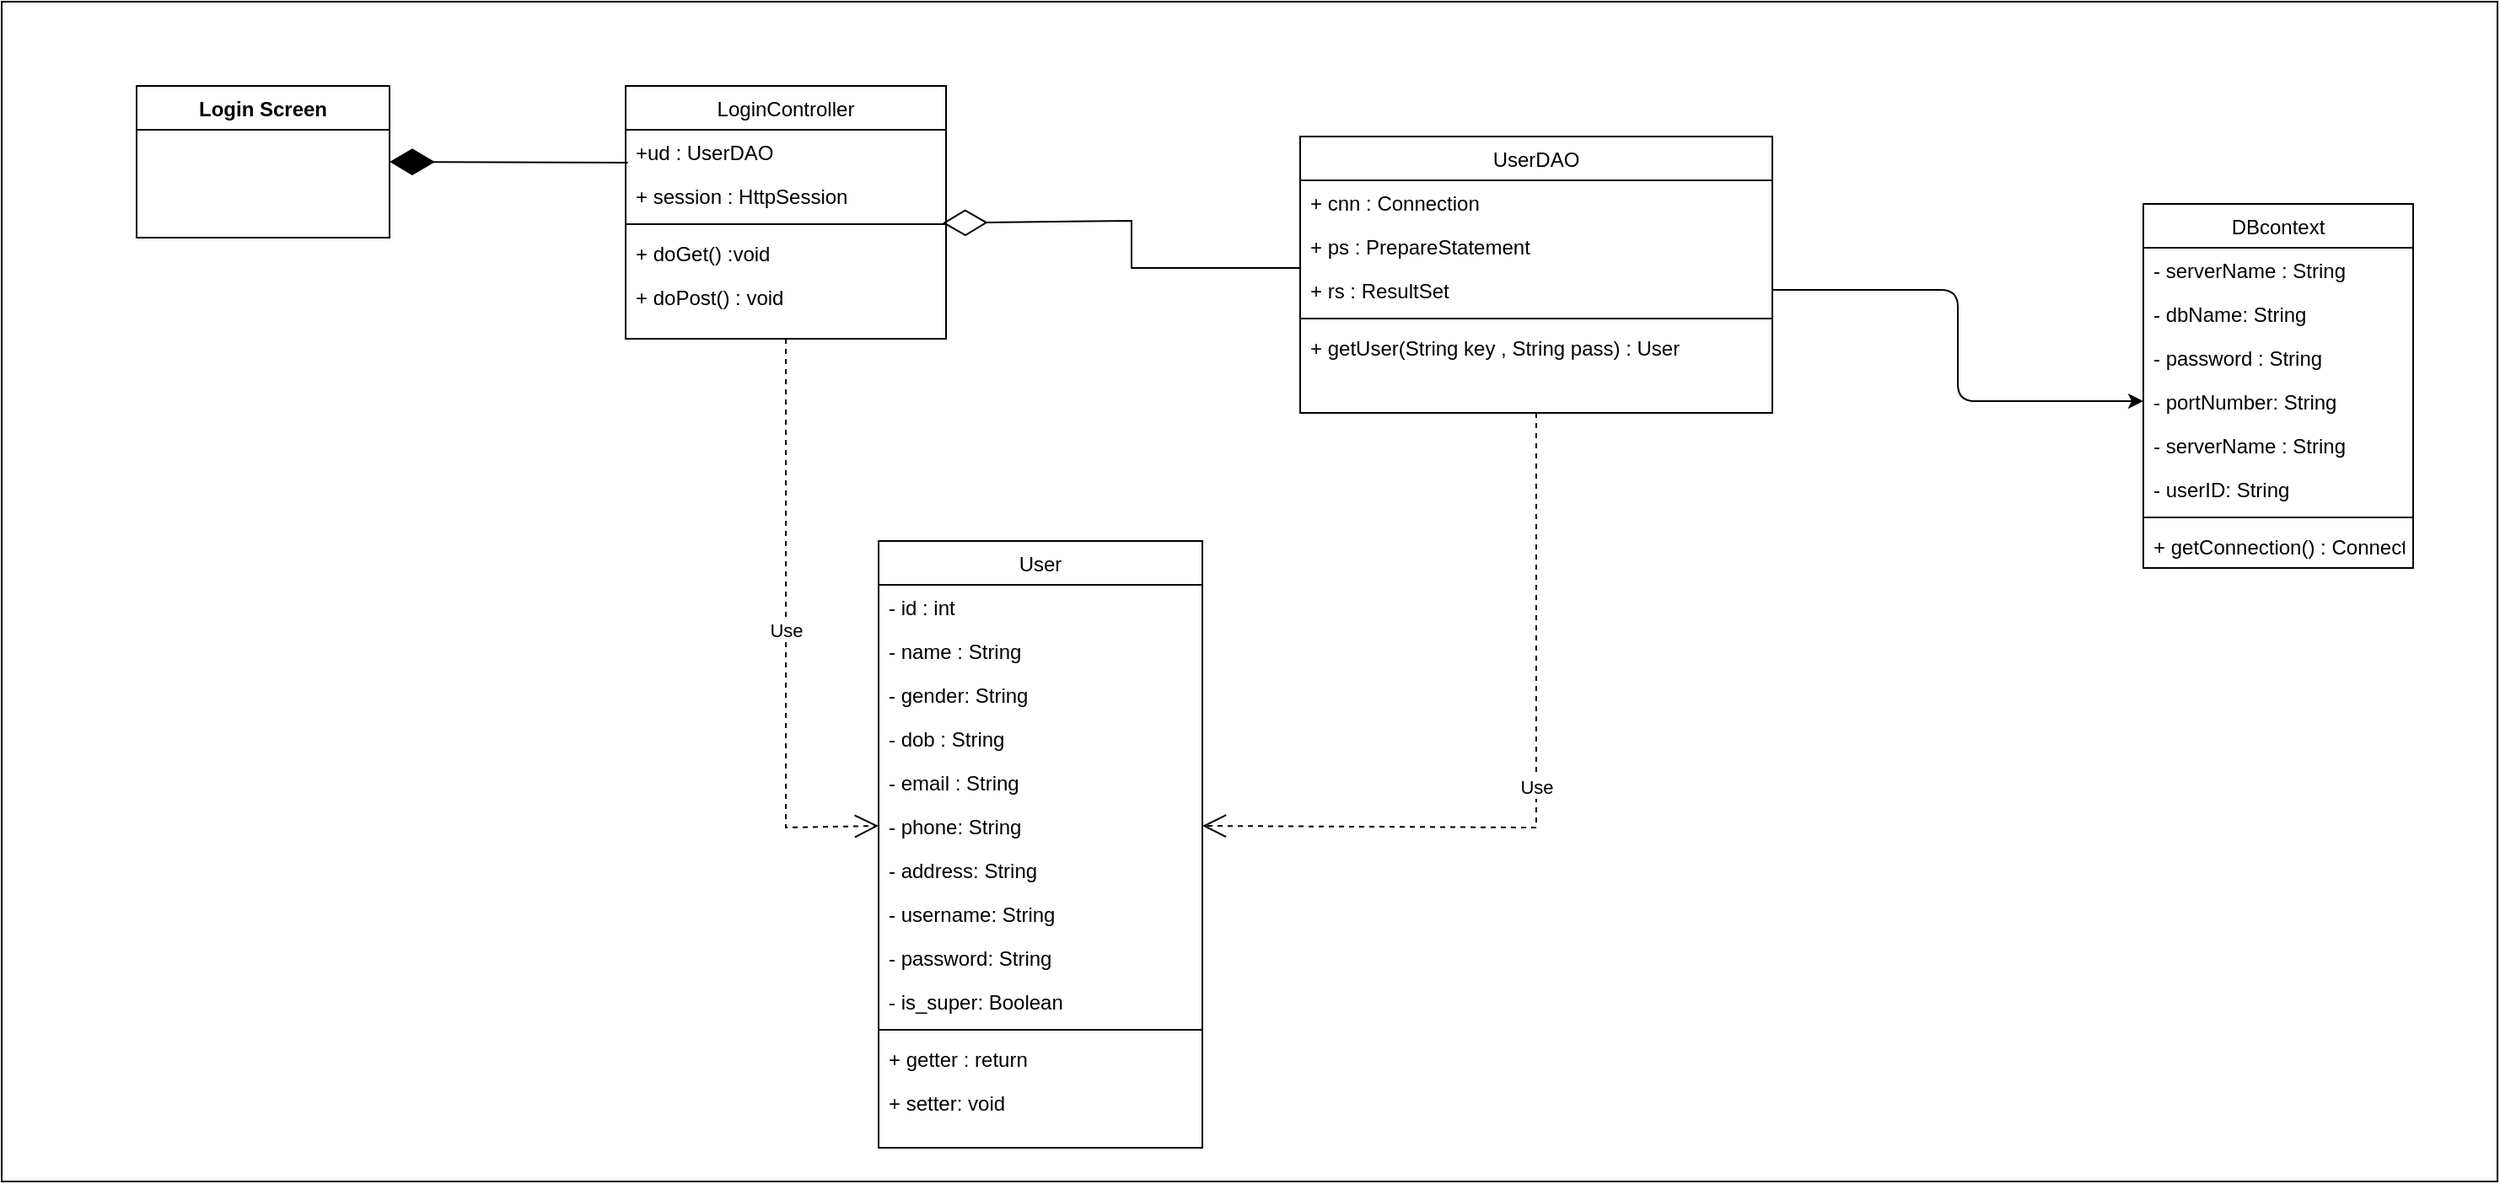 <mxfile version="20.3.6" type="device" pages="6"><diagram id="C5RBs43oDa-KdzZeNtuy" name="Page-1"><mxGraphModel dx="2248" dy="794" grid="1" gridSize="10" guides="1" tooltips="1" connect="1" arrows="1" fold="1" page="1" pageScale="1" pageWidth="827" pageHeight="1169" math="0" shadow="0"><root><mxCell id="WIyWlLk6GJQsqaUBKTNV-0"/><mxCell id="WIyWlLk6GJQsqaUBKTNV-1" parent="WIyWlLk6GJQsqaUBKTNV-0"/><mxCell id="rSzvGzvIc5YxKGumyU7l-23" value="" style="rounded=0;whiteSpace=wrap;html=1;fontColor=none;fillColor=default;" parent="WIyWlLk6GJQsqaUBKTNV-1" vertex="1"><mxGeometry x="-270" y="50" width="1480" height="700" as="geometry"/></mxCell><mxCell id="zkfFHV4jXpPFQw0GAbJ--6" value="UserDAO" style="swimlane;fontStyle=0;align=center;verticalAlign=top;childLayout=stackLayout;horizontal=1;startSize=26;horizontalStack=0;resizeParent=1;resizeLast=0;collapsible=1;marginBottom=0;rounded=0;shadow=0;strokeWidth=1;" parent="WIyWlLk6GJQsqaUBKTNV-1" vertex="1"><mxGeometry x="500" y="130" width="280" height="164" as="geometry"><mxRectangle x="130" y="380" width="160" height="26" as="alternateBounds"/></mxGeometry></mxCell><mxCell id="zkfFHV4jXpPFQw0GAbJ--7" value="+ cnn : Connection " style="text;align=left;verticalAlign=top;spacingLeft=4;spacingRight=4;overflow=hidden;rotatable=0;points=[[0,0.5],[1,0.5]];portConstraint=eastwest;" parent="zkfFHV4jXpPFQw0GAbJ--6" vertex="1"><mxGeometry y="26" width="280" height="26" as="geometry"/></mxCell><mxCell id="zkfFHV4jXpPFQw0GAbJ--8" value="+ ps : PrepareStatement" style="text;align=left;verticalAlign=top;spacingLeft=4;spacingRight=4;overflow=hidden;rotatable=0;points=[[0,0.5],[1,0.5]];portConstraint=eastwest;rounded=0;shadow=0;html=0;" parent="zkfFHV4jXpPFQw0GAbJ--6" vertex="1"><mxGeometry y="52" width="280" height="26" as="geometry"/></mxCell><mxCell id="rSzvGzvIc5YxKGumyU7l-11" value="+ rs : ResultSet" style="text;align=left;verticalAlign=top;spacingLeft=4;spacingRight=4;overflow=hidden;rotatable=0;points=[[0,0.5],[1,0.5]];portConstraint=eastwest;rounded=0;shadow=0;html=0;" parent="zkfFHV4jXpPFQw0GAbJ--6" vertex="1"><mxGeometry y="78" width="280" height="26" as="geometry"/></mxCell><mxCell id="zkfFHV4jXpPFQw0GAbJ--9" value="" style="line;html=1;strokeWidth=1;align=left;verticalAlign=middle;spacingTop=-1;spacingLeft=3;spacingRight=3;rotatable=0;labelPosition=right;points=[];portConstraint=eastwest;" parent="zkfFHV4jXpPFQw0GAbJ--6" vertex="1"><mxGeometry y="104" width="280" height="8" as="geometry"/></mxCell><mxCell id="zkfFHV4jXpPFQw0GAbJ--11" value="+ getUser(String key , String pass) : User " style="text;align=left;verticalAlign=top;spacingLeft=4;spacingRight=4;overflow=hidden;rotatable=0;points=[[0,0.5],[1,0.5]];portConstraint=eastwest;" parent="zkfFHV4jXpPFQw0GAbJ--6" vertex="1"><mxGeometry y="112" width="280" height="26" as="geometry"/></mxCell><mxCell id="zkfFHV4jXpPFQw0GAbJ--13" value="DBcontext" style="swimlane;fontStyle=0;align=center;verticalAlign=top;childLayout=stackLayout;horizontal=1;startSize=26;horizontalStack=0;resizeParent=1;resizeLast=0;collapsible=1;marginBottom=0;rounded=0;shadow=0;strokeWidth=1;" parent="WIyWlLk6GJQsqaUBKTNV-1" vertex="1"><mxGeometry x="1000" y="170" width="160" height="216" as="geometry"><mxRectangle x="340" y="380" width="170" height="26" as="alternateBounds"/></mxGeometry></mxCell><mxCell id="zkfFHV4jXpPFQw0GAbJ--14" value="- serverName : String" style="text;align=left;verticalAlign=top;spacingLeft=4;spacingRight=4;overflow=hidden;rotatable=0;points=[[0,0.5],[1,0.5]];portConstraint=eastwest;" parent="zkfFHV4jXpPFQw0GAbJ--13" vertex="1"><mxGeometry y="26" width="160" height="26" as="geometry"/></mxCell><mxCell id="rSzvGzvIc5YxKGumyU7l-14" value="- dbName: String" style="text;align=left;verticalAlign=top;spacingLeft=4;spacingRight=4;overflow=hidden;rotatable=0;points=[[0,0.5],[1,0.5]];portConstraint=eastwest;" parent="zkfFHV4jXpPFQw0GAbJ--13" vertex="1"><mxGeometry y="52" width="160" height="26" as="geometry"/></mxCell><mxCell id="rSzvGzvIc5YxKGumyU7l-17" value="- password : String" style="text;align=left;verticalAlign=top;spacingLeft=4;spacingRight=4;overflow=hidden;rotatable=0;points=[[0,0.5],[1,0.5]];portConstraint=eastwest;" parent="zkfFHV4jXpPFQw0GAbJ--13" vertex="1"><mxGeometry y="78" width="160" height="26" as="geometry"/></mxCell><mxCell id="rSzvGzvIc5YxKGumyU7l-16" value="- portNumber: String" style="text;align=left;verticalAlign=top;spacingLeft=4;spacingRight=4;overflow=hidden;rotatable=0;points=[[0,0.5],[1,0.5]];portConstraint=eastwest;" parent="zkfFHV4jXpPFQw0GAbJ--13" vertex="1"><mxGeometry y="104" width="160" height="26" as="geometry"/></mxCell><mxCell id="rSzvGzvIc5YxKGumyU7l-18" value="- serverName : String" style="text;align=left;verticalAlign=top;spacingLeft=4;spacingRight=4;overflow=hidden;rotatable=0;points=[[0,0.5],[1,0.5]];portConstraint=eastwest;" parent="zkfFHV4jXpPFQw0GAbJ--13" vertex="1"><mxGeometry y="130" width="160" height="26" as="geometry"/></mxCell><mxCell id="rSzvGzvIc5YxKGumyU7l-15" value="- userID: String" style="text;align=left;verticalAlign=top;spacingLeft=4;spacingRight=4;overflow=hidden;rotatable=0;points=[[0,0.5],[1,0.5]];portConstraint=eastwest;" parent="zkfFHV4jXpPFQw0GAbJ--13" vertex="1"><mxGeometry y="156" width="160" height="26" as="geometry"/></mxCell><mxCell id="zkfFHV4jXpPFQw0GAbJ--15" value="" style="line;html=1;strokeWidth=1;align=left;verticalAlign=middle;spacingTop=-1;spacingLeft=3;spacingRight=3;rotatable=0;labelPosition=right;points=[];portConstraint=eastwest;" parent="zkfFHV4jXpPFQw0GAbJ--13" vertex="1"><mxGeometry y="182" width="160" height="8" as="geometry"/></mxCell><mxCell id="rSzvGzvIc5YxKGumyU7l-19" value="+ getConnection() : Connection" style="text;align=left;verticalAlign=top;spacingLeft=4;spacingRight=4;overflow=hidden;rotatable=0;points=[[0,0.5],[1,0.5]];portConstraint=eastwest;" parent="zkfFHV4jXpPFQw0GAbJ--13" vertex="1"><mxGeometry y="190" width="160" height="26" as="geometry"/></mxCell><mxCell id="zkfFHV4jXpPFQw0GAbJ--17" value="User" style="swimlane;fontStyle=0;align=center;verticalAlign=top;childLayout=stackLayout;horizontal=1;startSize=26;horizontalStack=0;resizeParent=1;resizeLast=0;collapsible=1;marginBottom=0;rounded=0;shadow=0;strokeWidth=1;" parent="WIyWlLk6GJQsqaUBKTNV-1" vertex="1"><mxGeometry x="250" y="370" width="192" height="360" as="geometry"><mxRectangle x="550" y="140" width="160" height="26" as="alternateBounds"/></mxGeometry></mxCell><mxCell id="zkfFHV4jXpPFQw0GAbJ--18" value="- id : int" style="text;align=left;verticalAlign=top;spacingLeft=4;spacingRight=4;overflow=hidden;rotatable=0;points=[[0,0.5],[1,0.5]];portConstraint=eastwest;" parent="zkfFHV4jXpPFQw0GAbJ--17" vertex="1"><mxGeometry y="26" width="192" height="26" as="geometry"/></mxCell><mxCell id="zkfFHV4jXpPFQw0GAbJ--19" value="- name : String" style="text;align=left;verticalAlign=top;spacingLeft=4;spacingRight=4;overflow=hidden;rotatable=0;points=[[0,0.5],[1,0.5]];portConstraint=eastwest;rounded=0;shadow=0;html=0;" parent="zkfFHV4jXpPFQw0GAbJ--17" vertex="1"><mxGeometry y="52" width="192" height="26" as="geometry"/></mxCell><mxCell id="rSzvGzvIc5YxKGumyU7l-0" value="- gender: String" style="text;align=left;verticalAlign=top;spacingLeft=4;spacingRight=4;overflow=hidden;rotatable=0;points=[[0,0.5],[1,0.5]];portConstraint=eastwest;rounded=0;shadow=0;html=0;" parent="zkfFHV4jXpPFQw0GAbJ--17" vertex="1"><mxGeometry y="78" width="192" height="26" as="geometry"/></mxCell><mxCell id="rSzvGzvIc5YxKGumyU7l-3" value="- dob : String" style="text;align=left;verticalAlign=top;spacingLeft=4;spacingRight=4;overflow=hidden;rotatable=0;points=[[0,0.5],[1,0.5]];portConstraint=eastwest;rounded=0;shadow=0;html=0;" parent="zkfFHV4jXpPFQw0GAbJ--17" vertex="1"><mxGeometry y="104" width="192" height="26" as="geometry"/></mxCell><mxCell id="rSzvGzvIc5YxKGumyU7l-4" value="- email : String" style="text;align=left;verticalAlign=top;spacingLeft=4;spacingRight=4;overflow=hidden;rotatable=0;points=[[0,0.5],[1,0.5]];portConstraint=eastwest;rounded=0;shadow=0;html=0;" parent="zkfFHV4jXpPFQw0GAbJ--17" vertex="1"><mxGeometry y="130" width="192" height="26" as="geometry"/></mxCell><mxCell id="rSzvGzvIc5YxKGumyU7l-2" value="- phone: String" style="text;align=left;verticalAlign=top;spacingLeft=4;spacingRight=4;overflow=hidden;rotatable=0;points=[[0,0.5],[1,0.5]];portConstraint=eastwest;rounded=0;shadow=0;html=0;" parent="zkfFHV4jXpPFQw0GAbJ--17" vertex="1"><mxGeometry y="156" width="192" height="26" as="geometry"/></mxCell><mxCell id="rSzvGzvIc5YxKGumyU7l-5" value="- address: String" style="text;align=left;verticalAlign=top;spacingLeft=4;spacingRight=4;overflow=hidden;rotatable=0;points=[[0,0.5],[1,0.5]];portConstraint=eastwest;rounded=0;shadow=0;html=0;" parent="zkfFHV4jXpPFQw0GAbJ--17" vertex="1"><mxGeometry y="182" width="192" height="26" as="geometry"/></mxCell><mxCell id="rSzvGzvIc5YxKGumyU7l-6" value="- username: String" style="text;align=left;verticalAlign=top;spacingLeft=4;spacingRight=4;overflow=hidden;rotatable=0;points=[[0,0.5],[1,0.5]];portConstraint=eastwest;rounded=0;shadow=0;html=0;" parent="zkfFHV4jXpPFQw0GAbJ--17" vertex="1"><mxGeometry y="208" width="192" height="26" as="geometry"/></mxCell><mxCell id="rSzvGzvIc5YxKGumyU7l-7" value="- password: String" style="text;align=left;verticalAlign=top;spacingLeft=4;spacingRight=4;overflow=hidden;rotatable=0;points=[[0,0.5],[1,0.5]];portConstraint=eastwest;rounded=0;shadow=0;html=0;" parent="zkfFHV4jXpPFQw0GAbJ--17" vertex="1"><mxGeometry y="234" width="192" height="26" as="geometry"/></mxCell><mxCell id="rSzvGzvIc5YxKGumyU7l-8" value="- is_super: Boolean" style="text;align=left;verticalAlign=top;spacingLeft=4;spacingRight=4;overflow=hidden;rotatable=0;points=[[0,0.5],[1,0.5]];portConstraint=eastwest;rounded=0;shadow=0;html=0;" parent="zkfFHV4jXpPFQw0GAbJ--17" vertex="1"><mxGeometry y="260" width="192" height="26" as="geometry"/></mxCell><mxCell id="MJUpOFoem9TCSlOz1Wcb-0" value="" style="line;strokeWidth=1;fillColor=none;align=left;verticalAlign=middle;spacingTop=-1;spacingLeft=3;spacingRight=3;rotatable=0;labelPosition=right;points=[];portConstraint=eastwest;strokeColor=inherit;" vertex="1" parent="zkfFHV4jXpPFQw0GAbJ--17"><mxGeometry y="286" width="192" height="8" as="geometry"/></mxCell><mxCell id="MJUpOFoem9TCSlOz1Wcb-1" value="+ getter : return" style="text;strokeColor=none;fillColor=none;align=left;verticalAlign=top;spacingLeft=4;spacingRight=4;overflow=hidden;rotatable=0;points=[[0,0.5],[1,0.5]];portConstraint=eastwest;" vertex="1" parent="zkfFHV4jXpPFQw0GAbJ--17"><mxGeometry y="294" width="192" height="26" as="geometry"/></mxCell><mxCell id="MJUpOFoem9TCSlOz1Wcb-2" value="+ setter: void" style="text;strokeColor=none;fillColor=none;align=left;verticalAlign=top;spacingLeft=4;spacingRight=4;overflow=hidden;rotatable=0;points=[[0,0.5],[1,0.5]];portConstraint=eastwest;" vertex="1" parent="zkfFHV4jXpPFQw0GAbJ--17"><mxGeometry y="320" width="192" height="26" as="geometry"/></mxCell><mxCell id="rSzvGzvIc5YxKGumyU7l-21" style="edgeStyle=orthogonalEdgeStyle;rounded=1;orthogonalLoop=1;jettySize=auto;html=1;entryX=0;entryY=0.5;entryDx=0;entryDy=0;fontColor=none;" parent="WIyWlLk6GJQsqaUBKTNV-1" source="rSzvGzvIc5YxKGumyU7l-11" target="rSzvGzvIc5YxKGumyU7l-16" edge="1"><mxGeometry relative="1" as="geometry"/></mxCell><mxCell id="-xt3WFmhy8YZjFrzFoma-0" value="Login Screen" style="swimlane;fontStyle=1;align=center;verticalAlign=top;childLayout=stackLayout;horizontal=1;startSize=26;horizontalStack=0;resizeParent=1;resizeLast=0;collapsible=1;marginBottom=0;rounded=0;shadow=0;strokeWidth=1;" parent="WIyWlLk6GJQsqaUBKTNV-1" vertex="1"><mxGeometry x="-190" y="100" width="150" height="90" as="geometry"><mxRectangle x="230" y="140" width="160" height="26" as="alternateBounds"/></mxGeometry></mxCell><mxCell id="JIZuw2DqNgOlMlJ4xs9W-0" value="LoginController" style="swimlane;fontStyle=0;align=center;verticalAlign=top;childLayout=stackLayout;horizontal=1;startSize=26;horizontalStack=0;resizeParent=1;resizeLast=0;collapsible=1;marginBottom=0;rounded=0;shadow=0;strokeWidth=1;" parent="WIyWlLk6GJQsqaUBKTNV-1" vertex="1"><mxGeometry x="100" y="100" width="190" height="150" as="geometry"><mxRectangle x="130" y="380" width="160" height="26" as="alternateBounds"/></mxGeometry></mxCell><mxCell id="JIZuw2DqNgOlMlJ4xs9W-1" value="+ud : UserDAO" style="text;align=left;verticalAlign=top;spacingLeft=4;spacingRight=4;overflow=hidden;rotatable=0;points=[[0,0.5],[1,0.5]];portConstraint=eastwest;" parent="JIZuw2DqNgOlMlJ4xs9W-0" vertex="1"><mxGeometry y="26" width="190" height="26" as="geometry"/></mxCell><mxCell id="JIZuw2DqNgOlMlJ4xs9W-2" value="+ session : HttpSession" style="text;align=left;verticalAlign=top;spacingLeft=4;spacingRight=4;overflow=hidden;rotatable=0;points=[[0,0.5],[1,0.5]];portConstraint=eastwest;rounded=0;shadow=0;html=0;" parent="JIZuw2DqNgOlMlJ4xs9W-0" vertex="1"><mxGeometry y="52" width="190" height="26" as="geometry"/></mxCell><mxCell id="JIZuw2DqNgOlMlJ4xs9W-4" value="" style="line;html=1;strokeWidth=1;align=left;verticalAlign=middle;spacingTop=-1;spacingLeft=3;spacingRight=3;rotatable=0;labelPosition=right;points=[];portConstraint=eastwest;" parent="JIZuw2DqNgOlMlJ4xs9W-0" vertex="1"><mxGeometry y="78" width="190" height="8" as="geometry"/></mxCell><mxCell id="JIZuw2DqNgOlMlJ4xs9W-5" value="+ doGet() :void" style="text;align=left;verticalAlign=top;spacingLeft=4;spacingRight=4;overflow=hidden;rotatable=0;points=[[0,0.5],[1,0.5]];portConstraint=eastwest;" parent="JIZuw2DqNgOlMlJ4xs9W-0" vertex="1"><mxGeometry y="86" width="190" height="26" as="geometry"/></mxCell><mxCell id="JIZuw2DqNgOlMlJ4xs9W-14" value="+ doPost() : void" style="text;strokeColor=none;fillColor=none;align=left;verticalAlign=top;spacingLeft=4;spacingRight=4;overflow=hidden;rotatable=0;points=[[0,0.5],[1,0.5]];portConstraint=eastwest;" parent="JIZuw2DqNgOlMlJ4xs9W-0" vertex="1"><mxGeometry y="112" width="190" height="26" as="geometry"/></mxCell><mxCell id="JIZuw2DqNgOlMlJ4xs9W-8" value="Use" style="endArrow=open;endSize=12;dashed=1;html=1;rounded=0;exitX=0.5;exitY=1;exitDx=0;exitDy=0;entryX=0;entryY=0.5;entryDx=0;entryDy=0;" parent="WIyWlLk6GJQsqaUBKTNV-1" source="JIZuw2DqNgOlMlJ4xs9W-0" target="rSzvGzvIc5YxKGumyU7l-2" edge="1"><mxGeometry width="160" relative="1" as="geometry"><mxPoint x="10" y="460" as="sourcePoint"/><mxPoint x="170" y="460" as="targetPoint"/><Array as="points"><mxPoint x="195" y="540"/></Array></mxGeometry></mxCell><mxCell id="JIZuw2DqNgOlMlJ4xs9W-12" value="" style="endArrow=diamondThin;endFill=1;endSize=24;html=1;rounded=0;entryX=1;entryY=0.5;entryDx=0;entryDy=0;exitX=0.007;exitY=0.75;exitDx=0;exitDy=0;exitPerimeter=0;" parent="WIyWlLk6GJQsqaUBKTNV-1" source="JIZuw2DqNgOlMlJ4xs9W-1" target="-xt3WFmhy8YZjFrzFoma-0" edge="1"><mxGeometry width="160" relative="1" as="geometry"><mxPoint x="-60" y="330" as="sourcePoint"/><mxPoint x="100" y="330" as="targetPoint"/></mxGeometry></mxCell><mxCell id="JIZuw2DqNgOlMlJ4xs9W-15" value="Use" style="endArrow=open;endSize=12;dashed=1;html=1;rounded=0;entryX=1;entryY=0.5;entryDx=0;entryDy=0;exitX=0.5;exitY=1;exitDx=0;exitDy=0;" parent="WIyWlLk6GJQsqaUBKTNV-1" source="zkfFHV4jXpPFQw0GAbJ--6" target="rSzvGzvIc5YxKGumyU7l-2" edge="1"><mxGeometry width="160" relative="1" as="geometry"><mxPoint x="650" y="290" as="sourcePoint"/><mxPoint x="730" y="470" as="targetPoint"/><Array as="points"><mxPoint x="640" y="540"/></Array></mxGeometry></mxCell><mxCell id="JIZuw2DqNgOlMlJ4xs9W-18" value="" style="endArrow=diamondThin;endFill=0;endSize=24;html=1;rounded=0;entryX=0.989;entryY=0.417;entryDx=0;entryDy=0;entryPerimeter=0;exitX=0.002;exitY=0;exitDx=0;exitDy=0;exitPerimeter=0;" parent="WIyWlLk6GJQsqaUBKTNV-1" source="rSzvGzvIc5YxKGumyU7l-11" target="JIZuw2DqNgOlMlJ4xs9W-4" edge="1"><mxGeometry width="160" relative="1" as="geometry"><mxPoint x="40" y="400" as="sourcePoint"/><mxPoint x="200" y="400" as="targetPoint"/><Array as="points"><mxPoint x="400" y="208"/><mxPoint x="400" y="180"/></Array></mxGeometry></mxCell></root></mxGraphModel></diagram><diagram id="IaJymQyfdYif3mleEjhd" name="Page-2"><mxGraphModel dx="2271" dy="1894" grid="1" gridSize="10" guides="1" tooltips="1" connect="1" arrows="1" fold="1" page="1" pageScale="1" pageWidth="850" pageHeight="1100" math="0" shadow="0"><root><mxCell id="0"/><mxCell id="1" parent="0"/><mxCell id="YfIF2wUtLJu4bkETXHPR-1" value="" style="rounded=0;whiteSpace=wrap;html=1;" parent="1" vertex="1"><mxGeometry x="-200" y="-50" width="1650" height="1150" as="geometry"/></mxCell><mxCell id="VmoJAe6G1eQyeCz1cxSa-42" value="" style="rounded=0;whiteSpace=wrap;html=1;fontColor=none;fillColor=default;" parent="1" vertex="1"><mxGeometry x="-80" y="270" width="1270" height="460" as="geometry"/></mxCell><mxCell id="VmoJAe6G1eQyeCz1cxSa-43" value="IF" style="shape=card;whiteSpace=wrap;html=1;fontColor=none;fillColor=default;direction=west;" parent="1" vertex="1"><mxGeometry x="-80" y="270" width="60" height="60" as="geometry"/></mxCell><mxCell id="VmoJAe6G1eQyeCz1cxSa-4" value="Login Screen" style="rounded=0;whiteSpace=wrap;html=1;fontColor=none;fillColor=default;" parent="1" vertex="1"><mxGeometry x="197.5" y="-10" width="120" height="60" as="geometry"/></mxCell><mxCell id="VmoJAe6G1eQyeCz1cxSa-5" value="" style="rounded=0;whiteSpace=wrap;html=1;fontColor=none;fillColor=default;" parent="1" vertex="1"><mxGeometry x="255" y="110" width="5" height="350" as="geometry"/></mxCell><mxCell id="VmoJAe6G1eQyeCz1cxSa-9" value="1. User input username and password" style="text;html=1;align=center;verticalAlign=middle;resizable=0;points=[];autosize=1;strokeColor=none;fillColor=none;fontColor=none;" parent="1" vertex="1"><mxGeometry x="10" y="80" width="230" height="30" as="geometry"/></mxCell><mxCell id="VmoJAe6G1eQyeCz1cxSa-11" value="2 . Click button &quot;Login&quot;" style="text;html=1;align=center;verticalAlign=middle;resizable=0;points=[];autosize=1;strokeColor=none;fillColor=none;fontColor=none;" parent="1" vertex="1"><mxGeometry x="52.12" y="130" width="140" height="30" as="geometry"/></mxCell><mxCell id="VmoJAe6G1eQyeCz1cxSa-12" value="" style="endArrow=none;dashed=1;html=1;dashPattern=1 3;strokeWidth=2;rounded=1;fontColor=none;entryX=0.25;entryY=0;entryDx=0;entryDy=0;exitX=0.5;exitY=1;exitDx=0;exitDy=0;" parent="1" source="VmoJAe6G1eQyeCz1cxSa-4" target="VmoJAe6G1eQyeCz1cxSa-5" edge="1"><mxGeometry width="50" height="50" relative="1" as="geometry"><mxPoint x="370" y="180" as="sourcePoint"/><mxPoint x="420" y="130" as="targetPoint"/></mxGeometry></mxCell><mxCell id="VmoJAe6G1eQyeCz1cxSa-13" value="LoginController" style="rounded=0;whiteSpace=wrap;html=1;fontColor=none;fillColor=default;" parent="1" vertex="1"><mxGeometry x="390" y="-10" width="120" height="60" as="geometry"/></mxCell><mxCell id="VmoJAe6G1eQyeCz1cxSa-14" value="" style="rounded=0;whiteSpace=wrap;html=1;fontColor=none;fillColor=default;" parent="1" vertex="1"><mxGeometry x="447.5" y="170" width="5" height="220" as="geometry"/></mxCell><mxCell id="VmoJAe6G1eQyeCz1cxSa-15" value="" style="endArrow=none;dashed=1;html=1;dashPattern=1 3;strokeWidth=2;rounded=1;fontColor=none;entryX=0.25;entryY=0;entryDx=0;entryDy=0;exitX=0.5;exitY=1;exitDx=0;exitDy=0;" parent="1" source="VmoJAe6G1eQyeCz1cxSa-13" target="VmoJAe6G1eQyeCz1cxSa-14" edge="1"><mxGeometry width="50" height="50" relative="1" as="geometry"><mxPoint x="562.5" y="180" as="sourcePoint"/><mxPoint x="612.5" y="130" as="targetPoint"/></mxGeometry></mxCell><mxCell id="VmoJAe6G1eQyeCz1cxSa-17" value="3. Send Request" style="text;html=1;align=center;verticalAlign=middle;resizable=0;points=[];autosize=1;strokeColor=none;fillColor=none;fontColor=none;" parent="1" vertex="1"><mxGeometry x="300" y="150" width="110" height="30" as="geometry"/></mxCell><mxCell id="VmoJAe6G1eQyeCz1cxSa-18" value="UserDAO" style="rounded=0;whiteSpace=wrap;html=1;fontColor=none;fillColor=default;" parent="1" vertex="1"><mxGeometry x="610" y="-10" width="120" height="60" as="geometry"/></mxCell><mxCell id="VmoJAe6G1eQyeCz1cxSa-19" value="" style="rounded=0;whiteSpace=wrap;html=1;fontColor=none;fillColor=default;" parent="1" vertex="1"><mxGeometry x="667.5" y="200" width="5" height="110" as="geometry"/></mxCell><mxCell id="VmoJAe6G1eQyeCz1cxSa-20" value="" style="endArrow=none;dashed=1;html=1;dashPattern=1 3;strokeWidth=2;rounded=1;fontColor=none;entryX=0.25;entryY=0;entryDx=0;entryDy=0;exitX=0.5;exitY=1;exitDx=0;exitDy=0;" parent="1" source="VmoJAe6G1eQyeCz1cxSa-18" target="VmoJAe6G1eQyeCz1cxSa-19" edge="1"><mxGeometry width="50" height="50" relative="1" as="geometry"><mxPoint x="782.5" y="180" as="sourcePoint"/><mxPoint x="832.5" y="130" as="targetPoint"/></mxGeometry></mxCell><mxCell id="VmoJAe6G1eQyeCz1cxSa-25" value="" style="endArrow=classic;html=1;rounded=1;fontColor=none;entryX=0.076;entryY=0.267;entryDx=0;entryDy=0;entryPerimeter=0;" parent="1" edge="1"><mxGeometry width="50" height="50" relative="1" as="geometry"><mxPoint y="120" as="sourcePoint"/><mxPoint x="255.38" y="120.1" as="targetPoint"/></mxGeometry></mxCell><mxCell id="VmoJAe6G1eQyeCz1cxSa-26" value="" style="endArrow=classic;html=1;rounded=1;fontColor=none;entryX=0.076;entryY=0.267;entryDx=0;entryDy=0;entryPerimeter=0;" parent="1" edge="1"><mxGeometry width="50" height="50" relative="1" as="geometry"><mxPoint x="-0.38" y="160" as="sourcePoint"/><mxPoint x="255.0" y="160.1" as="targetPoint"/></mxGeometry></mxCell><mxCell id="VmoJAe6G1eQyeCz1cxSa-27" value="" style="endArrow=classic;html=1;rounded=1;fontColor=none;entryX=-0.138;entryY=0.07;entryDx=0;entryDy=0;entryPerimeter=0;exitX=1.695;exitY=0.217;exitDx=0;exitDy=0;exitPerimeter=0;" parent="1" source="VmoJAe6G1eQyeCz1cxSa-5" target="VmoJAe6G1eQyeCz1cxSa-14" edge="1"><mxGeometry width="50" height="50" relative="1" as="geometry"><mxPoint x="260" y="240" as="sourcePoint"/><mxPoint x="515.38" y="240.1" as="targetPoint"/></mxGeometry></mxCell><mxCell id="VmoJAe6G1eQyeCz1cxSa-28" value="4. getUser()" style="text;html=1;align=center;verticalAlign=middle;resizable=0;points=[];autosize=1;strokeColor=none;fillColor=none;fontColor=none;" parent="1" vertex="1"><mxGeometry x="505" y="180" width="90" height="30" as="geometry"/></mxCell><mxCell id="VmoJAe6G1eQyeCz1cxSa-29" value="" style="endArrow=classic;html=1;rounded=1;fontColor=none;exitX=1.29;exitY=0.195;exitDx=0;exitDy=0;exitPerimeter=0;entryX=0.052;entryY=0.135;entryDx=0;entryDy=0;entryPerimeter=0;" parent="1" source="VmoJAe6G1eQyeCz1cxSa-14" target="VmoJAe6G1eQyeCz1cxSa-19" edge="1"><mxGeometry width="50" height="50" relative="1" as="geometry"><mxPoint x="452.5" y="270" as="sourcePoint"/><mxPoint x="660" y="220" as="targetPoint"/></mxGeometry></mxCell><mxCell id="VmoJAe6G1eQyeCz1cxSa-30" value="DBContext" style="rounded=0;whiteSpace=wrap;html=1;fontColor=none;fillColor=default;" parent="1" vertex="1"><mxGeometry x="1057.5" y="-10" width="120" height="60" as="geometry"/></mxCell><mxCell id="VmoJAe6G1eQyeCz1cxSa-31" value="" style="rounded=0;whiteSpace=wrap;html=1;fontColor=none;fillColor=default;" parent="1" vertex="1"><mxGeometry x="1115" y="230" width="5" height="80" as="geometry"/></mxCell><mxCell id="VmoJAe6G1eQyeCz1cxSa-32" value="" style="endArrow=none;dashed=1;html=1;dashPattern=1 3;strokeWidth=2;rounded=1;fontColor=none;entryX=0.25;entryY=0;entryDx=0;entryDy=0;exitX=0.5;exitY=1;exitDx=0;exitDy=0;" parent="1" source="VmoJAe6G1eQyeCz1cxSa-30" target="VmoJAe6G1eQyeCz1cxSa-31" edge="1"><mxGeometry width="50" height="50" relative="1" as="geometry"><mxPoint x="1230" y="180" as="sourcePoint"/><mxPoint x="1280" y="130" as="targetPoint"/></mxGeometry></mxCell><mxCell id="VmoJAe6G1eQyeCz1cxSa-35" value="User" style="rounded=0;whiteSpace=wrap;html=1;fontColor=none;fillColor=default;" parent="1" vertex="1"><mxGeometry x="830" y="-10" width="120" height="60" as="geometry"/></mxCell><mxCell id="VmoJAe6G1eQyeCz1cxSa-36" value="" style="rounded=0;whiteSpace=wrap;html=1;fontColor=none;fillColor=default;" parent="1" vertex="1"><mxGeometry x="887.5" y="280" width="5" height="80" as="geometry"/></mxCell><mxCell id="VmoJAe6G1eQyeCz1cxSa-37" value="" style="endArrow=none;dashed=1;html=1;dashPattern=1 3;strokeWidth=2;rounded=1;fontColor=none;entryX=0.25;entryY=0;entryDx=0;entryDy=0;exitX=0.5;exitY=1;exitDx=0;exitDy=0;" parent="1" source="VmoJAe6G1eQyeCz1cxSa-35" target="VmoJAe6G1eQyeCz1cxSa-36" edge="1"><mxGeometry width="50" height="50" relative="1" as="geometry"><mxPoint x="1002.5" y="180" as="sourcePoint"/><mxPoint x="1052.5" y="130" as="targetPoint"/></mxGeometry></mxCell><mxCell id="VmoJAe6G1eQyeCz1cxSa-38" value="5. Query in DB" style="text;html=1;align=center;verticalAlign=middle;resizable=0;points=[];autosize=1;strokeColor=none;fillColor=none;fontColor=none;" parent="1" vertex="1"><mxGeometry x="840" y="210" width="100" height="30" as="geometry"/></mxCell><mxCell id="VmoJAe6G1eQyeCz1cxSa-39" value="" style="endArrow=classic;html=1;rounded=1;fontColor=none;exitX=1.195;exitY=0.356;exitDx=0;exitDy=0;exitPerimeter=0;" parent="1" source="VmoJAe6G1eQyeCz1cxSa-19" edge="1"><mxGeometry width="50" height="50" relative="1" as="geometry"><mxPoint x="672.5" y="285" as="sourcePoint"/><mxPoint x="1120" y="240" as="targetPoint"/></mxGeometry></mxCell><mxCell id="VmoJAe6G1eQyeCz1cxSa-40" value="" style="endArrow=classic;html=1;rounded=1;fontColor=none;entryX=1.167;entryY=0.221;entryDx=0;entryDy=0;entryPerimeter=0;exitX=0;exitY=0.85;exitDx=0;exitDy=0;exitPerimeter=0;dashed=1;" parent="1" source="VmoJAe6G1eQyeCz1cxSa-31" target="VmoJAe6G1eQyeCz1cxSa-36" edge="1"><mxGeometry width="50" height="50" relative="1" as="geometry"><mxPoint x="1110" y="300" as="sourcePoint"/><mxPoint x="892.5" y="290.66" as="targetPoint"/></mxGeometry></mxCell><mxCell id="VmoJAe6G1eQyeCz1cxSa-41" value="6. Return user data" style="text;html=1;align=center;verticalAlign=middle;resizable=0;points=[];autosize=1;strokeColor=none;fillColor=none;fontColor=none;" parent="1" vertex="1"><mxGeometry x="934.36" y="270" width="130" height="30" as="geometry"/></mxCell><mxCell id="VmoJAe6G1eQyeCz1cxSa-44" value="IF have a match username and password" style="text;html=1;align=center;verticalAlign=middle;resizable=0;points=[];autosize=1;strokeColor=none;fillColor=none;fontColor=none;" parent="1" vertex="1"><mxGeometry x="-30" y="300" width="240" height="30" as="geometry"/></mxCell><mxCell id="VmoJAe6G1eQyeCz1cxSa-45" value="" style="endArrow=classic;html=1;rounded=1;fontColor=none;exitX=-0.043;exitY=0.894;exitDx=0;exitDy=0;exitPerimeter=0;dashed=1;" parent="1" source="VmoJAe6G1eQyeCz1cxSa-36" edge="1"><mxGeometry width="50" height="50" relative="1" as="geometry"><mxPoint x="890" y="350" as="sourcePoint"/><mxPoint x="450" y="350" as="targetPoint"/></mxGeometry></mxCell><mxCell id="VmoJAe6G1eQyeCz1cxSa-46" value="7. Return user" style="text;html=1;align=center;verticalAlign=middle;resizable=0;points=[];autosize=1;strokeColor=none;fillColor=none;fontColor=none;" parent="1" vertex="1"><mxGeometry x="620" y="320" width="100" height="30" as="geometry"/></mxCell><mxCell id="VmoJAe6G1eQyeCz1cxSa-47" value="" style="endArrow=none;dashed=1;html=1;dashPattern=1 3;strokeWidth=2;rounded=1;fontColor=none;entryX=0.588;entryY=1.007;entryDx=0;entryDy=0;exitX=0.5;exitY=1;exitDx=0;exitDy=0;entryPerimeter=0;" parent="1" source="VmoJAe6G1eQyeCz1cxSa-19" target="VmoJAe6G1eQyeCz1cxSa-42" edge="1"><mxGeometry width="50" height="50" relative="1" as="geometry"><mxPoint x="668.75" y="350" as="sourcePoint"/><mxPoint x="667.5" y="500" as="targetPoint"/></mxGeometry></mxCell><mxCell id="VmoJAe6G1eQyeCz1cxSa-49" value="" style="endArrow=classic;html=1;rounded=1;fontColor=none;exitX=-0.138;exitY=0.959;exitDx=0;exitDy=0;exitPerimeter=0;dashed=1;" parent="1" source="VmoJAe6G1eQyeCz1cxSa-14" edge="1"><mxGeometry width="50" height="50" relative="1" as="geometry"><mxPoint x="427.285" y="381.52" as="sourcePoint"/><mxPoint x="260" y="380" as="targetPoint"/></mxGeometry></mxCell><mxCell id="VmoJAe6G1eQyeCz1cxSa-50" value="8. Return user" style="text;html=1;align=center;verticalAlign=middle;resizable=0;points=[];autosize=1;strokeColor=none;fillColor=none;fontColor=none;" parent="1" vertex="1"><mxGeometry x="300" y="350" width="100" height="30" as="geometry"/></mxCell><mxCell id="VmoJAe6G1eQyeCz1cxSa-51" value="" style="endArrow=classic;html=1;rounded=1;fontColor=none;exitX=-0.138;exitY=0.959;exitDx=0;exitDy=0;exitPerimeter=0;dashed=1;" parent="1" edge="1"><mxGeometry width="50" height="50" relative="1" as="geometry"><mxPoint x="255.0" y="410.98" as="sourcePoint"/><mxPoint y="410" as="targetPoint"/></mxGeometry></mxCell><mxCell id="VmoJAe6G1eQyeCz1cxSa-52" value="9. Login successfully , redirect to formal web" style="text;html=1;align=center;verticalAlign=middle;resizable=0;points=[];autosize=1;strokeColor=none;fillColor=none;fontColor=none;" parent="1" vertex="1"><mxGeometry x="-2.4" y="380" width="260" height="30" as="geometry"/></mxCell><mxCell id="VmoJAe6G1eQyeCz1cxSa-53" value="" style="endArrow=classic;html=1;rounded=1;fontColor=none;exitX=-0.138;exitY=0.959;exitDx=0;exitDy=0;exitPerimeter=0;dashed=1;" parent="1" edge="1"><mxGeometry width="50" height="50" relative="1" as="geometry"><mxPoint x="255" y="450.98" as="sourcePoint"/><mxPoint y="450" as="targetPoint"/></mxGeometry></mxCell><mxCell id="VmoJAe6G1eQyeCz1cxSa-54" value="9. Login successfully , redirect to Admin Profile" style="text;html=1;align=center;verticalAlign=middle;resizable=0;points=[];autosize=1;strokeColor=none;fillColor=none;fontColor=none;" parent="1" vertex="1"><mxGeometry x="-5.0" y="420" width="270" height="30" as="geometry"/></mxCell><mxCell id="VmoJAe6G1eQyeCz1cxSa-55" value="" style="endArrow=none;dashed=1;html=1;rounded=1;fontColor=none;exitX=0;exitY=0.5;exitDx=0;exitDy=0;entryX=1;entryY=0.5;entryDx=0;entryDy=0;" parent="1" source="VmoJAe6G1eQyeCz1cxSa-42" target="VmoJAe6G1eQyeCz1cxSa-42" edge="1"><mxGeometry width="50" height="50" relative="1" as="geometry"><mxPoint x="380" y="520" as="sourcePoint"/><mxPoint x="430" y="470" as="targetPoint"/></mxGeometry></mxCell><mxCell id="VmoJAe6G1eQyeCz1cxSa-56" value="" style="rounded=0;whiteSpace=wrap;html=1;fontColor=none;fillColor=default;" parent="1" vertex="1"><mxGeometry x="1115" y="490" width="5" height="80" as="geometry"/></mxCell><mxCell id="VmoJAe6G1eQyeCz1cxSa-57" value="" style="endArrow=none;dashed=1;html=1;dashPattern=1 3;strokeWidth=2;rounded=1;fontColor=none;entryX=0.25;entryY=0;entryDx=0;entryDy=0;exitX=0.5;exitY=1;exitDx=0;exitDy=0;" parent="1" target="VmoJAe6G1eQyeCz1cxSa-56" edge="1"><mxGeometry width="50" height="50" relative="1" as="geometry"><mxPoint x="1117.5" y="310.0" as="sourcePoint"/><mxPoint x="1280" y="390" as="targetPoint"/></mxGeometry></mxCell><mxCell id="VmoJAe6G1eQyeCz1cxSa-58" value="" style="endArrow=classic;html=1;rounded=1;fontColor=none;entryX=1.167;entryY=0.221;entryDx=0;entryDy=0;entryPerimeter=0;exitX=0;exitY=0.85;exitDx=0;exitDy=0;exitPerimeter=0;dashed=1;" parent="1" source="VmoJAe6G1eQyeCz1cxSa-56" edge="1"><mxGeometry width="50" height="50" relative="1" as="geometry"><mxPoint x="1110" y="560" as="sourcePoint"/><mxPoint x="893.335" y="557.68" as="targetPoint"/></mxGeometry></mxCell><mxCell id="VmoJAe6G1eQyeCz1cxSa-59" value="6. Return null" style="text;html=1;align=center;verticalAlign=middle;resizable=0;points=[];autosize=1;strokeColor=none;fillColor=none;fontColor=none;" parent="1" vertex="1"><mxGeometry x="970" y="530" width="90" height="30" as="geometry"/></mxCell><mxCell id="VmoJAe6G1eQyeCz1cxSa-67" value="" style="rounded=0;whiteSpace=wrap;html=1;fontColor=none;fillColor=default;" parent="1" vertex="1"><mxGeometry x="890" y="550" width="5" height="80" as="geometry"/></mxCell><mxCell id="VmoJAe6G1eQyeCz1cxSa-68" value="" style="endArrow=classic;html=1;rounded=1;fontColor=none;exitX=-0.043;exitY=0.894;exitDx=0;exitDy=0;exitPerimeter=0;dashed=1;" parent="1" source="VmoJAe6G1eQyeCz1cxSa-67" edge="1"><mxGeometry width="50" height="50" relative="1" as="geometry"><mxPoint x="892.5" y="620" as="sourcePoint"/><mxPoint x="452.5" y="620" as="targetPoint"/></mxGeometry></mxCell><mxCell id="VmoJAe6G1eQyeCz1cxSa-69" value="7. Return null" style="text;html=1;align=center;verticalAlign=middle;resizable=0;points=[];autosize=1;strokeColor=none;fillColor=none;fontColor=none;" parent="1" vertex="1"><mxGeometry x="627.5" y="590" width="90" height="30" as="geometry"/></mxCell><mxCell id="VmoJAe6G1eQyeCz1cxSa-70" value="" style="endArrow=none;dashed=1;html=1;dashPattern=1 3;strokeWidth=2;rounded=1;fontColor=none;entryX=0.5;entryY=0;entryDx=0;entryDy=0;exitX=0.5;exitY=1;exitDx=0;exitDy=0;" parent="1" source="VmoJAe6G1eQyeCz1cxSa-36" target="VmoJAe6G1eQyeCz1cxSa-67" edge="1"><mxGeometry width="50" height="50" relative="1" as="geometry"><mxPoint x="811.25" y="380.0" as="sourcePoint"/><mxPoint x="810" y="610.0" as="targetPoint"/></mxGeometry></mxCell><mxCell id="VmoJAe6G1eQyeCz1cxSa-71" value="" style="rounded=0;whiteSpace=wrap;html=1;fontColor=none;fillColor=default;" parent="1" vertex="1"><mxGeometry x="447.5" y="600" width="5" height="70" as="geometry"/></mxCell><mxCell id="VmoJAe6G1eQyeCz1cxSa-72" value="" style="endArrow=none;dashed=1;html=1;dashPattern=1 3;strokeWidth=2;rounded=1;fontColor=none;entryX=0.25;entryY=0;entryDx=0;entryDy=0;exitX=0.5;exitY=1;exitDx=0;exitDy=0;" parent="1" target="VmoJAe6G1eQyeCz1cxSa-71" edge="1"><mxGeometry width="50" height="50" relative="1" as="geometry"><mxPoint x="450" y="400.0" as="sourcePoint"/><mxPoint x="612.5" y="480" as="targetPoint"/></mxGeometry></mxCell><mxCell id="VmoJAe6G1eQyeCz1cxSa-73" value="" style="endArrow=classic;html=1;rounded=1;fontColor=none;exitX=-0.138;exitY=0.959;exitDx=0;exitDy=0;exitPerimeter=0;dashed=1;" parent="1" edge="1"><mxGeometry width="50" height="50" relative="1" as="geometry"><mxPoint x="446.81" y="650.98" as="sourcePoint"/><mxPoint x="258" y="650" as="targetPoint"/></mxGeometry></mxCell><mxCell id="VmoJAe6G1eQyeCz1cxSa-74" value="8. Return null" style="text;html=1;align=center;verticalAlign=middle;resizable=0;points=[];autosize=1;strokeColor=none;fillColor=none;fontColor=none;" parent="1" vertex="1"><mxGeometry x="305" y="620" width="90" height="30" as="geometry"/></mxCell><mxCell id="VmoJAe6G1eQyeCz1cxSa-75" value="" style="endArrow=none;dashed=1;html=1;dashPattern=1 3;strokeWidth=2;rounded=1;fontColor=none;exitX=0.5;exitY=1;exitDx=0;exitDy=0;entryX=0.25;entryY=0;entryDx=0;entryDy=0;" parent="1" target="VmoJAe6G1eQyeCz1cxSa-76" edge="1"><mxGeometry width="50" height="50" relative="1" as="geometry"><mxPoint x="256.25" y="460" as="sourcePoint"/><mxPoint x="256" y="610" as="targetPoint"/></mxGeometry></mxCell><mxCell id="VmoJAe6G1eQyeCz1cxSa-76" value="" style="rounded=0;whiteSpace=wrap;html=1;fontColor=none;fillColor=default;" parent="1" vertex="1"><mxGeometry x="255" y="640" width="5" height="40" as="geometry"/></mxCell><mxCell id="VmoJAe6G1eQyeCz1cxSa-81" value="" style="endArrow=classic;html=1;rounded=1;fontColor=none;exitX=0;exitY=0.75;exitDx=0;exitDy=0;dashed=1;" parent="1" source="VmoJAe6G1eQyeCz1cxSa-76" edge="1"><mxGeometry width="50" height="50" relative="1" as="geometry"><mxPoint x="224.41" y="660.98" as="sourcePoint"/><mxPoint y="670" as="targetPoint"/></mxGeometry></mxCell><mxCell id="VmoJAe6G1eQyeCz1cxSa-84" value="" style="rounded=0;whiteSpace=wrap;html=1;fontColor=none;fillColor=default;" parent="1" vertex="1"><mxGeometry x="-80" y="770" width="440" height="200" as="geometry"/></mxCell><mxCell id="VmoJAe6G1eQyeCz1cxSa-82" value="9. Display Username or password wrong" style="text;html=1;align=center;verticalAlign=middle;resizable=0;points=[];autosize=1;strokeColor=none;fillColor=none;fontColor=none;" parent="1" vertex="1"><mxGeometry x="7.6" y="630" width="240" height="30" as="geometry"/></mxCell><mxCell id="VmoJAe6G1eQyeCz1cxSa-85" value="IF" style="shape=card;whiteSpace=wrap;html=1;fontColor=none;fillColor=default;direction=west;" parent="1" vertex="1"><mxGeometry x="-80" y="770" width="60" height="60" as="geometry"/></mxCell><mxCell id="VmoJAe6G1eQyeCz1cxSa-2" value="" style="endArrow=none;dashed=1;html=1;strokeWidth=2;rounded=1;fontColor=none;" parent="1" edge="1"><mxGeometry width="50" height="50" relative="1" as="geometry"><mxPoint x="-1" y="1030" as="sourcePoint"/><mxPoint x="-1" y="80" as="targetPoint"/></mxGeometry></mxCell><mxCell id="VmoJAe6G1eQyeCz1cxSa-86" value="" style="endArrow=none;dashed=1;html=1;dashPattern=1 3;strokeWidth=2;rounded=1;fontColor=none;exitX=0.25;exitY=1;exitDx=0;exitDy=0;" parent="1" source="VmoJAe6G1eQyeCz1cxSa-76" edge="1"><mxGeometry width="50" height="50" relative="1" as="geometry"><mxPoint x="257" y="820" as="sourcePoint"/><mxPoint x="257" y="820" as="targetPoint"/></mxGeometry></mxCell><mxCell id="VmoJAe6G1eQyeCz1cxSa-87" value="" style="rounded=0;whiteSpace=wrap;html=1;fontColor=none;fillColor=default;" parent="1" vertex="1"><mxGeometry x="255" y="820" width="5" height="90" as="geometry"/></mxCell><mxCell id="VmoJAe6G1eQyeCz1cxSa-88" value="IF username or password is emptty" style="text;html=1;align=center;verticalAlign=middle;resizable=0;points=[];autosize=1;strokeColor=none;fillColor=none;fontColor=none;" parent="1" vertex="1"><mxGeometry x="-30" y="810" width="210" height="30" as="geometry"/></mxCell><mxCell id="VmoJAe6G1eQyeCz1cxSa-89" value="" style="endArrow=classic;html=1;rounded=1;fontColor=none;exitX=0;exitY=0.75;exitDx=0;exitDy=0;dashed=1;" parent="1" edge="1"><mxGeometry width="50" height="50" relative="1" as="geometry"><mxPoint x="255" y="900" as="sourcePoint"/><mxPoint y="900" as="targetPoint"/></mxGeometry></mxCell><mxCell id="VmoJAe6G1eQyeCz1cxSa-90" value="3. Require input&amp;nbsp;" style="text;html=1;align=center;verticalAlign=middle;resizable=0;points=[];autosize=1;strokeColor=none;fillColor=none;fontColor=none;" parent="1" vertex="1"><mxGeometry x="72.6" y="860" width="110" height="30" as="geometry"/></mxCell><mxCell id="VmoJAe6G1eQyeCz1cxSa-91" value="" style="endArrow=none;dashed=1;html=1;dashPattern=1 3;strokeWidth=2;rounded=1;fontColor=none;exitX=0.25;exitY=1;exitDx=0;exitDy=0;" parent="1" edge="1"><mxGeometry width="50" height="50" relative="1" as="geometry"><mxPoint x="257" y="910" as="sourcePoint"/><mxPoint x="257.75" y="1050" as="targetPoint"/></mxGeometry></mxCell><mxCell id="BRwf_uQLsMnRkc6vWd3Y-1" value="Actor" style="shape=umlActor;verticalLabelPosition=bottom;verticalAlign=top;html=1;" parent="1" vertex="1"><mxGeometry x="-20" y="-10" width="30" height="60" as="geometry"/></mxCell></root></mxGraphModel></diagram><diagram id="LsyHlVOlBrDtJKhvr1u-" name="Page-3"><mxGraphModel dx="2271" dy="794" grid="1" gridSize="10" guides="1" tooltips="1" connect="1" arrows="1" fold="1" page="1" pageScale="1" pageWidth="850" pageHeight="1100" math="0" shadow="0"><root><mxCell id="0"/><mxCell id="1" parent="0"/><mxCell id="y0d2qqHlMZCT1EfQQsL9-1" value="s" style="rounded=0;whiteSpace=wrap;html=1;fontColor=none;fillColor=default;" parent="1" vertex="1"><mxGeometry x="-380" y="50" width="1590" height="720" as="geometry"/></mxCell><mxCell id="y0d2qqHlMZCT1EfQQsL9-2" value="UserDAO" style="swimlane;fontStyle=0;align=center;verticalAlign=top;childLayout=stackLayout;horizontal=1;startSize=26;horizontalStack=0;resizeParent=1;resizeLast=0;collapsible=1;marginBottom=0;rounded=0;shadow=0;strokeWidth=1;" parent="1" vertex="1"><mxGeometry x="500" y="130" width="280" height="164" as="geometry"><mxRectangle x="130" y="380" width="160" height="26" as="alternateBounds"/></mxGeometry></mxCell><mxCell id="y0d2qqHlMZCT1EfQQsL9-3" value="+ cnn : Connection " style="text;align=left;verticalAlign=top;spacingLeft=4;spacingRight=4;overflow=hidden;rotatable=0;points=[[0,0.5],[1,0.5]];portConstraint=eastwest;" parent="y0d2qqHlMZCT1EfQQsL9-2" vertex="1"><mxGeometry y="26" width="280" height="26" as="geometry"/></mxCell><mxCell id="y0d2qqHlMZCT1EfQQsL9-4" value="+ ps : PrepareStatement" style="text;align=left;verticalAlign=top;spacingLeft=4;spacingRight=4;overflow=hidden;rotatable=0;points=[[0,0.5],[1,0.5]];portConstraint=eastwest;rounded=0;shadow=0;html=0;" parent="y0d2qqHlMZCT1EfQQsL9-2" vertex="1"><mxGeometry y="52" width="280" height="26" as="geometry"/></mxCell><mxCell id="y0d2qqHlMZCT1EfQQsL9-5" value="+ rs : ResultSet" style="text;align=left;verticalAlign=top;spacingLeft=4;spacingRight=4;overflow=hidden;rotatable=0;points=[[0,0.5],[1,0.5]];portConstraint=eastwest;rounded=0;shadow=0;html=0;" parent="y0d2qqHlMZCT1EfQQsL9-2" vertex="1"><mxGeometry y="78" width="280" height="26" as="geometry"/></mxCell><mxCell id="y0d2qqHlMZCT1EfQQsL9-6" value="" style="line;html=1;strokeWidth=1;align=left;verticalAlign=middle;spacingTop=-1;spacingLeft=3;spacingRight=3;rotatable=0;labelPosition=right;points=[];portConstraint=eastwest;" parent="y0d2qqHlMZCT1EfQQsL9-2" vertex="1"><mxGeometry y="104" width="280" height="8" as="geometry"/></mxCell><mxCell id="y0d2qqHlMZCT1EfQQsL9-7" value="+ getUser(String key , String pass) : User " style="text;align=left;verticalAlign=top;spacingLeft=4;spacingRight=4;overflow=hidden;rotatable=0;points=[[0,0.5],[1,0.5]];portConstraint=eastwest;" parent="y0d2qqHlMZCT1EfQQsL9-2" vertex="1"><mxGeometry y="112" width="280" height="26" as="geometry"/></mxCell><mxCell id="y0d2qqHlMZCT1EfQQsL9-8" value="DBcontext" style="swimlane;fontStyle=0;align=center;verticalAlign=top;childLayout=stackLayout;horizontal=1;startSize=26;horizontalStack=0;resizeParent=1;resizeLast=0;collapsible=1;marginBottom=0;rounded=0;shadow=0;strokeWidth=1;" parent="1" vertex="1"><mxGeometry x="1000" y="170" width="160" height="216" as="geometry"><mxRectangle x="340" y="380" width="170" height="26" as="alternateBounds"/></mxGeometry></mxCell><mxCell id="y0d2qqHlMZCT1EfQQsL9-9" value="- serverName : String" style="text;align=left;verticalAlign=top;spacingLeft=4;spacingRight=4;overflow=hidden;rotatable=0;points=[[0,0.5],[1,0.5]];portConstraint=eastwest;" parent="y0d2qqHlMZCT1EfQQsL9-8" vertex="1"><mxGeometry y="26" width="160" height="26" as="geometry"/></mxCell><mxCell id="y0d2qqHlMZCT1EfQQsL9-10" value="- dbName: String" style="text;align=left;verticalAlign=top;spacingLeft=4;spacingRight=4;overflow=hidden;rotatable=0;points=[[0,0.5],[1,0.5]];portConstraint=eastwest;" parent="y0d2qqHlMZCT1EfQQsL9-8" vertex="1"><mxGeometry y="52" width="160" height="26" as="geometry"/></mxCell><mxCell id="y0d2qqHlMZCT1EfQQsL9-11" value="- password : String" style="text;align=left;verticalAlign=top;spacingLeft=4;spacingRight=4;overflow=hidden;rotatable=0;points=[[0,0.5],[1,0.5]];portConstraint=eastwest;" parent="y0d2qqHlMZCT1EfQQsL9-8" vertex="1"><mxGeometry y="78" width="160" height="26" as="geometry"/></mxCell><mxCell id="y0d2qqHlMZCT1EfQQsL9-12" value="- portNumber: String" style="text;align=left;verticalAlign=top;spacingLeft=4;spacingRight=4;overflow=hidden;rotatable=0;points=[[0,0.5],[1,0.5]];portConstraint=eastwest;" parent="y0d2qqHlMZCT1EfQQsL9-8" vertex="1"><mxGeometry y="104" width="160" height="26" as="geometry"/></mxCell><mxCell id="y0d2qqHlMZCT1EfQQsL9-13" value="- serverName : String" style="text;align=left;verticalAlign=top;spacingLeft=4;spacingRight=4;overflow=hidden;rotatable=0;points=[[0,0.5],[1,0.5]];portConstraint=eastwest;" parent="y0d2qqHlMZCT1EfQQsL9-8" vertex="1"><mxGeometry y="130" width="160" height="26" as="geometry"/></mxCell><mxCell id="y0d2qqHlMZCT1EfQQsL9-14" value="- userID: String" style="text;align=left;verticalAlign=top;spacingLeft=4;spacingRight=4;overflow=hidden;rotatable=0;points=[[0,0.5],[1,0.5]];portConstraint=eastwest;" parent="y0d2qqHlMZCT1EfQQsL9-8" vertex="1"><mxGeometry y="156" width="160" height="26" as="geometry"/></mxCell><mxCell id="y0d2qqHlMZCT1EfQQsL9-15" value="" style="line;html=1;strokeWidth=1;align=left;verticalAlign=middle;spacingTop=-1;spacingLeft=3;spacingRight=3;rotatable=0;labelPosition=right;points=[];portConstraint=eastwest;" parent="y0d2qqHlMZCT1EfQQsL9-8" vertex="1"><mxGeometry y="182" width="160" height="8" as="geometry"/></mxCell><mxCell id="y0d2qqHlMZCT1EfQQsL9-16" value="+ getConnection() : Connection" style="text;align=left;verticalAlign=top;spacingLeft=4;spacingRight=4;overflow=hidden;rotatable=0;points=[[0,0.5],[1,0.5]];portConstraint=eastwest;" parent="y0d2qqHlMZCT1EfQQsL9-8" vertex="1"><mxGeometry y="190" width="160" height="26" as="geometry"/></mxCell><mxCell id="y0d2qqHlMZCT1EfQQsL9-17" value="User" style="swimlane;fontStyle=0;align=center;verticalAlign=top;childLayout=stackLayout;horizontal=1;startSize=26;horizontalStack=0;resizeParent=1;resizeLast=0;collapsible=1;marginBottom=0;rounded=0;shadow=0;strokeWidth=1;" parent="1" vertex="1"><mxGeometry x="250" y="370" width="192" height="360" as="geometry"><mxRectangle x="550" y="140" width="160" height="26" as="alternateBounds"/></mxGeometry></mxCell><mxCell id="y0d2qqHlMZCT1EfQQsL9-18" value="- id : int" style="text;align=left;verticalAlign=top;spacingLeft=4;spacingRight=4;overflow=hidden;rotatable=0;points=[[0,0.5],[1,0.5]];portConstraint=eastwest;" parent="y0d2qqHlMZCT1EfQQsL9-17" vertex="1"><mxGeometry y="26" width="192" height="26" as="geometry"/></mxCell><mxCell id="y0d2qqHlMZCT1EfQQsL9-19" value="- name : String" style="text;align=left;verticalAlign=top;spacingLeft=4;spacingRight=4;overflow=hidden;rotatable=0;points=[[0,0.5],[1,0.5]];portConstraint=eastwest;rounded=0;shadow=0;html=0;" parent="y0d2qqHlMZCT1EfQQsL9-17" vertex="1"><mxGeometry y="52" width="192" height="26" as="geometry"/></mxCell><mxCell id="y0d2qqHlMZCT1EfQQsL9-20" value="- gender: String" style="text;align=left;verticalAlign=top;spacingLeft=4;spacingRight=4;overflow=hidden;rotatable=0;points=[[0,0.5],[1,0.5]];portConstraint=eastwest;rounded=0;shadow=0;html=0;" parent="y0d2qqHlMZCT1EfQQsL9-17" vertex="1"><mxGeometry y="78" width="192" height="26" as="geometry"/></mxCell><mxCell id="y0d2qqHlMZCT1EfQQsL9-21" value="- dob : String" style="text;align=left;verticalAlign=top;spacingLeft=4;spacingRight=4;overflow=hidden;rotatable=0;points=[[0,0.5],[1,0.5]];portConstraint=eastwest;rounded=0;shadow=0;html=0;" parent="y0d2qqHlMZCT1EfQQsL9-17" vertex="1"><mxGeometry y="104" width="192" height="26" as="geometry"/></mxCell><mxCell id="y0d2qqHlMZCT1EfQQsL9-22" value="- email : String" style="text;align=left;verticalAlign=top;spacingLeft=4;spacingRight=4;overflow=hidden;rotatable=0;points=[[0,0.5],[1,0.5]];portConstraint=eastwest;rounded=0;shadow=0;html=0;" parent="y0d2qqHlMZCT1EfQQsL9-17" vertex="1"><mxGeometry y="130" width="192" height="26" as="geometry"/></mxCell><mxCell id="y0d2qqHlMZCT1EfQQsL9-23" value="- phone: String" style="text;align=left;verticalAlign=top;spacingLeft=4;spacingRight=4;overflow=hidden;rotatable=0;points=[[0,0.5],[1,0.5]];portConstraint=eastwest;rounded=0;shadow=0;html=0;" parent="y0d2qqHlMZCT1EfQQsL9-17" vertex="1"><mxGeometry y="156" width="192" height="26" as="geometry"/></mxCell><mxCell id="y0d2qqHlMZCT1EfQQsL9-24" value="- address: String" style="text;align=left;verticalAlign=top;spacingLeft=4;spacingRight=4;overflow=hidden;rotatable=0;points=[[0,0.5],[1,0.5]];portConstraint=eastwest;rounded=0;shadow=0;html=0;" parent="y0d2qqHlMZCT1EfQQsL9-17" vertex="1"><mxGeometry y="182" width="192" height="26" as="geometry"/></mxCell><mxCell id="y0d2qqHlMZCT1EfQQsL9-25" value="- username: String" style="text;align=left;verticalAlign=top;spacingLeft=4;spacingRight=4;overflow=hidden;rotatable=0;points=[[0,0.5],[1,0.5]];portConstraint=eastwest;rounded=0;shadow=0;html=0;" parent="y0d2qqHlMZCT1EfQQsL9-17" vertex="1"><mxGeometry y="208" width="192" height="26" as="geometry"/></mxCell><mxCell id="y0d2qqHlMZCT1EfQQsL9-26" value="- password: String" style="text;align=left;verticalAlign=top;spacingLeft=4;spacingRight=4;overflow=hidden;rotatable=0;points=[[0,0.5],[1,0.5]];portConstraint=eastwest;rounded=0;shadow=0;html=0;" parent="y0d2qqHlMZCT1EfQQsL9-17" vertex="1"><mxGeometry y="234" width="192" height="26" as="geometry"/></mxCell><mxCell id="y0d2qqHlMZCT1EfQQsL9-27" value="- is_super: Boolean" style="text;align=left;verticalAlign=top;spacingLeft=4;spacingRight=4;overflow=hidden;rotatable=0;points=[[0,0.5],[1,0.5]];portConstraint=eastwest;rounded=0;shadow=0;html=0;" parent="y0d2qqHlMZCT1EfQQsL9-17" vertex="1"><mxGeometry y="260" width="192" height="26" as="geometry"/></mxCell><mxCell id="Jb0dNZhXgZbMUda4WzP8-1" value="" style="line;strokeWidth=1;fillColor=none;align=left;verticalAlign=middle;spacingTop=-1;spacingLeft=3;spacingRight=3;rotatable=0;labelPosition=right;points=[];portConstraint=eastwest;strokeColor=inherit;" vertex="1" parent="y0d2qqHlMZCT1EfQQsL9-17"><mxGeometry y="286" width="192" height="8" as="geometry"/></mxCell><mxCell id="Jb0dNZhXgZbMUda4WzP8-2" value="+ getter: return" style="text;strokeColor=none;fillColor=none;align=left;verticalAlign=top;spacingLeft=4;spacingRight=4;overflow=hidden;rotatable=0;points=[[0,0.5],[1,0.5]];portConstraint=eastwest;" vertex="1" parent="y0d2qqHlMZCT1EfQQsL9-17"><mxGeometry y="294" width="192" height="26" as="geometry"/></mxCell><mxCell id="Jb0dNZhXgZbMUda4WzP8-3" value="+ item: attribute" style="text;strokeColor=none;fillColor=none;align=left;verticalAlign=top;spacingLeft=4;spacingRight=4;overflow=hidden;rotatable=0;points=[[0,0.5],[1,0.5]];portConstraint=eastwest;" vertex="1" parent="y0d2qqHlMZCT1EfQQsL9-17"><mxGeometry y="320" width="192" height="26" as="geometry"/></mxCell><mxCell id="y0d2qqHlMZCT1EfQQsL9-28" style="edgeStyle=orthogonalEdgeStyle;rounded=1;orthogonalLoop=1;jettySize=auto;html=1;entryX=0;entryY=0.5;entryDx=0;entryDy=0;fontColor=none;" parent="1" source="y0d2qqHlMZCT1EfQQsL9-5" target="y0d2qqHlMZCT1EfQQsL9-12" edge="1"><mxGeometry relative="1" as="geometry"/></mxCell><mxCell id="y0d2qqHlMZCT1EfQQsL9-29" value="EditController" style="swimlane;fontStyle=1;align=center;verticalAlign=top;childLayout=stackLayout;horizontal=1;startSize=26;horizontalStack=0;resizeParent=1;resizeLast=0;collapsible=1;marginBottom=0;rounded=0;shadow=0;strokeWidth=1;" parent="1" vertex="1"><mxGeometry x="-180" y="152" width="150" height="60" as="geometry"><mxRectangle x="230" y="140" width="160" height="26" as="alternateBounds"/></mxGeometry></mxCell><mxCell id="y0d2qqHlMZCT1EfQQsL9-40" value="+ doGet() : void" style="text;strokeColor=none;fillColor=none;align=left;verticalAlign=top;spacingLeft=4;spacingRight=4;overflow=hidden;rotatable=0;points=[[0,0.5],[1,0.5]];portConstraint=eastwest;" parent="y0d2qqHlMZCT1EfQQsL9-29" vertex="1"><mxGeometry y="26" width="150" height="26" as="geometry"/></mxCell><mxCell id="y0d2qqHlMZCT1EfQQsL9-30" value="LoginController" style="swimlane;fontStyle=0;align=center;verticalAlign=top;childLayout=stackLayout;horizontal=1;startSize=26;horizontalStack=0;resizeParent=1;resizeLast=0;collapsible=1;marginBottom=0;rounded=0;shadow=0;strokeWidth=1;" parent="1" vertex="1"><mxGeometry x="100" y="100" width="190" height="150" as="geometry"><mxRectangle x="130" y="380" width="160" height="26" as="alternateBounds"/></mxGeometry></mxCell><mxCell id="y0d2qqHlMZCT1EfQQsL9-31" value="+ud : UserDAO" style="text;align=left;verticalAlign=top;spacingLeft=4;spacingRight=4;overflow=hidden;rotatable=0;points=[[0,0.5],[1,0.5]];portConstraint=eastwest;" parent="y0d2qqHlMZCT1EfQQsL9-30" vertex="1"><mxGeometry y="26" width="190" height="26" as="geometry"/></mxCell><mxCell id="y0d2qqHlMZCT1EfQQsL9-32" value="+ session : HttpSession" style="text;align=left;verticalAlign=top;spacingLeft=4;spacingRight=4;overflow=hidden;rotatable=0;points=[[0,0.5],[1,0.5]];portConstraint=eastwest;rounded=0;shadow=0;html=0;" parent="y0d2qqHlMZCT1EfQQsL9-30" vertex="1"><mxGeometry y="52" width="190" height="26" as="geometry"/></mxCell><mxCell id="y0d2qqHlMZCT1EfQQsL9-33" value="" style="line;html=1;strokeWidth=1;align=left;verticalAlign=middle;spacingTop=-1;spacingLeft=3;spacingRight=3;rotatable=0;labelPosition=right;points=[];portConstraint=eastwest;" parent="y0d2qqHlMZCT1EfQQsL9-30" vertex="1"><mxGeometry y="78" width="190" height="8" as="geometry"/></mxCell><mxCell id="y0d2qqHlMZCT1EfQQsL9-34" value="+ doGet() :void" style="text;align=left;verticalAlign=top;spacingLeft=4;spacingRight=4;overflow=hidden;rotatable=0;points=[[0,0.5],[1,0.5]];portConstraint=eastwest;" parent="y0d2qqHlMZCT1EfQQsL9-30" vertex="1"><mxGeometry y="86" width="190" height="26" as="geometry"/></mxCell><mxCell id="y0d2qqHlMZCT1EfQQsL9-35" value="+ doPost() : void" style="text;strokeColor=none;fillColor=none;align=left;verticalAlign=top;spacingLeft=4;spacingRight=4;overflow=hidden;rotatable=0;points=[[0,0.5],[1,0.5]];portConstraint=eastwest;" parent="y0d2qqHlMZCT1EfQQsL9-30" vertex="1"><mxGeometry y="112" width="190" height="26" as="geometry"/></mxCell><mxCell id="y0d2qqHlMZCT1EfQQsL9-36" value="Use" style="endArrow=open;endSize=12;dashed=1;html=1;rounded=0;exitX=0.5;exitY=1;exitDx=0;exitDy=0;entryX=0;entryY=0.5;entryDx=0;entryDy=0;" parent="1" source="y0d2qqHlMZCT1EfQQsL9-30" target="y0d2qqHlMZCT1EfQQsL9-23" edge="1"><mxGeometry width="160" relative="1" as="geometry"><mxPoint x="10" y="460" as="sourcePoint"/><mxPoint x="170" y="460" as="targetPoint"/><Array as="points"><mxPoint x="195" y="540"/></Array></mxGeometry></mxCell><mxCell id="y0d2qqHlMZCT1EfQQsL9-37" value="" style="endArrow=diamondThin;endFill=1;endSize=24;html=1;rounded=0;entryX=1;entryY=0.5;entryDx=0;entryDy=0;" parent="1" target="y0d2qqHlMZCT1EfQQsL9-29" edge="1"><mxGeometry width="160" relative="1" as="geometry"><mxPoint x="100" y="182" as="sourcePoint"/><mxPoint x="100" y="330" as="targetPoint"/></mxGeometry></mxCell><mxCell id="y0d2qqHlMZCT1EfQQsL9-38" value="Use" style="endArrow=open;endSize=12;dashed=1;html=1;rounded=0;entryX=1;entryY=0.5;entryDx=0;entryDy=0;exitX=0.5;exitY=1;exitDx=0;exitDy=0;" parent="1" source="y0d2qqHlMZCT1EfQQsL9-2" target="y0d2qqHlMZCT1EfQQsL9-23" edge="1"><mxGeometry width="160" relative="1" as="geometry"><mxPoint x="650" y="290" as="sourcePoint"/><mxPoint x="730" y="470" as="targetPoint"/><Array as="points"><mxPoint x="640" y="540"/></Array></mxGeometry></mxCell><mxCell id="y0d2qqHlMZCT1EfQQsL9-39" value="" style="endArrow=diamondThin;endFill=0;endSize=24;html=1;rounded=0;entryX=0.989;entryY=0.417;entryDx=0;entryDy=0;entryPerimeter=0;exitX=0.002;exitY=0;exitDx=0;exitDy=0;exitPerimeter=0;" parent="1" source="y0d2qqHlMZCT1EfQQsL9-5" target="y0d2qqHlMZCT1EfQQsL9-33" edge="1"><mxGeometry width="160" relative="1" as="geometry"><mxPoint x="40" y="400" as="sourcePoint"/><mxPoint x="200" y="400" as="targetPoint"/><Array as="points"><mxPoint x="400" y="208"/><mxPoint x="400" y="180"/></Array></mxGeometry></mxCell><mxCell id="y0d2qqHlMZCT1EfQQsL9-45" value="Admin profile Screen" style="swimlane;fontStyle=1;align=center;verticalAlign=top;childLayout=stackLayout;horizontal=1;startSize=26;horizontalStack=0;resizeParent=1;resizeParentMax=0;resizeLast=0;collapsible=1;marginBottom=0;" parent="1" vertex="1"><mxGeometry x="-185" y="340" width="160" height="84" as="geometry"/></mxCell><mxCell id="y0d2qqHlMZCT1EfQQsL9-49" value="dispatch" style="html=1;verticalAlign=bottom;endArrow=block;rounded=0;entryX=0.5;entryY=0;entryDx=0;entryDy=0;exitX=0.5;exitY=1;exitDx=0;exitDy=0;" parent="1" source="y0d2qqHlMZCT1EfQQsL9-29" target="y0d2qqHlMZCT1EfQQsL9-45" edge="1"><mxGeometry width="80" relative="1" as="geometry"><mxPoint x="-150" y="270" as="sourcePoint"/><mxPoint x="-70" y="270" as="targetPoint"/></mxGeometry></mxCell></root></mxGraphModel></diagram><diagram id="7TLT_pN84zyUQuPzrOms" name="Page-4"><mxGraphModel dx="2271" dy="1894" grid="1" gridSize="10" guides="1" tooltips="1" connect="1" arrows="1" fold="1" page="1" pageScale="1" pageWidth="850" pageHeight="1100" math="0" shadow="0"><root><mxCell id="0"/><mxCell id="1" parent="0"/><mxCell id="XQ1er4VHg_LiD_eBjFpX-15" value="" style="rounded=0;whiteSpace=wrap;html=1;" parent="1" vertex="1"><mxGeometry x="-390" y="-110" width="1400" height="720" as="geometry"/></mxCell><mxCell id="l0p_47nCxkdme7G4bwtA-3" value="LoginController" style="rounded=0;whiteSpace=wrap;html=1;fontColor=none;fillColor=default;" parent="1" vertex="1"><mxGeometry x="197.5" y="-10" width="120" height="60" as="geometry"/></mxCell><mxCell id="l0p_47nCxkdme7G4bwtA-4" value="" style="rounded=0;whiteSpace=wrap;html=1;fontColor=none;fillColor=default;" parent="1" vertex="1"><mxGeometry x="255" y="110" width="5" height="70" as="geometry"/></mxCell><mxCell id="l0p_47nCxkdme7G4bwtA-6" value="1 . Click button &quot;Login&quot;" style="text;html=1;align=center;verticalAlign=middle;resizable=0;points=[];autosize=1;strokeColor=none;fillColor=none;fontColor=none;" parent="1" vertex="1"><mxGeometry x="54.72" y="100" width="140" height="30" as="geometry"/></mxCell><mxCell id="l0p_47nCxkdme7G4bwtA-7" value="" style="endArrow=none;dashed=1;html=1;dashPattern=1 3;strokeWidth=2;rounded=1;fontColor=none;entryX=0.25;entryY=0;entryDx=0;entryDy=0;exitX=0.5;exitY=1;exitDx=0;exitDy=0;" parent="1" source="l0p_47nCxkdme7G4bwtA-3" target="l0p_47nCxkdme7G4bwtA-4" edge="1"><mxGeometry width="50" height="50" relative="1" as="geometry"><mxPoint x="370" y="180" as="sourcePoint"/><mxPoint x="420" y="130" as="targetPoint"/></mxGeometry></mxCell><mxCell id="l0p_47nCxkdme7G4bwtA-12" value="UserDAO" style="rounded=0;whiteSpace=wrap;html=1;fontColor=none;fillColor=default;" parent="1" vertex="1"><mxGeometry x="420" y="-10" width="120" height="60" as="geometry"/></mxCell><mxCell id="l0p_47nCxkdme7G4bwtA-13" value="" style="rounded=0;whiteSpace=wrap;html=1;fontColor=none;fillColor=default;" parent="1" vertex="1"><mxGeometry x="477.5" y="150" width="5" height="50" as="geometry"/></mxCell><mxCell id="l0p_47nCxkdme7G4bwtA-14" value="" style="endArrow=none;dashed=1;html=1;dashPattern=1 3;strokeWidth=2;rounded=1;fontColor=none;exitX=0.5;exitY=1;exitDx=0;exitDy=0;entryX=0.62;entryY=-0.022;entryDx=0;entryDy=0;entryPerimeter=0;" parent="1" source="l0p_47nCxkdme7G4bwtA-12" target="l0p_47nCxkdme7G4bwtA-13" edge="1"><mxGeometry width="50" height="50" relative="1" as="geometry"><mxPoint x="782.5" y="180" as="sourcePoint"/><mxPoint x="480" y="140" as="targetPoint"/></mxGeometry></mxCell><mxCell id="l0p_47nCxkdme7G4bwtA-16" value="" style="endArrow=classic;html=1;rounded=1;fontColor=none;entryX=0.076;entryY=0.267;entryDx=0;entryDy=0;entryPerimeter=0;" parent="1" edge="1"><mxGeometry width="50" height="50" relative="1" as="geometry"><mxPoint x="2.22" y="130" as="sourcePoint"/><mxPoint x="257.6" y="130.1" as="targetPoint"/></mxGeometry></mxCell><mxCell id="l0p_47nCxkdme7G4bwtA-18" value="2. getUser()" style="text;html=1;align=center;verticalAlign=middle;resizable=0;points=[];autosize=1;strokeColor=none;fillColor=none;fontColor=none;" parent="1" vertex="1"><mxGeometry x="317.5" y="120" width="90" height="30" as="geometry"/></mxCell><mxCell id="l0p_47nCxkdme7G4bwtA-19" value="" style="endArrow=classic;html=1;rounded=1;fontColor=none;exitX=1;exitY=0.75;exitDx=0;exitDy=0;entryX=0;entryY=0.25;entryDx=0;entryDy=0;" parent="1" source="l0p_47nCxkdme7G4bwtA-4" target="l0p_47nCxkdme7G4bwtA-13" edge="1"><mxGeometry width="50" height="50" relative="1" as="geometry"><mxPoint x="453.95" y="212.9" as="sourcePoint"/><mxPoint x="450" y="160" as="targetPoint"/></mxGeometry></mxCell><mxCell id="l0p_47nCxkdme7G4bwtA-20" value="DBContext" style="rounded=0;whiteSpace=wrap;html=1;fontColor=none;fillColor=default;" parent="1" vertex="1"><mxGeometry x="860" y="-10" width="120" height="60" as="geometry"/></mxCell><mxCell id="l0p_47nCxkdme7G4bwtA-21" value="" style="rounded=0;whiteSpace=wrap;html=1;fontColor=none;fillColor=default;" parent="1" vertex="1"><mxGeometry x="917.5" y="180" width="5" height="80" as="geometry"/></mxCell><mxCell id="l0p_47nCxkdme7G4bwtA-22" value="" style="endArrow=none;dashed=1;html=1;dashPattern=1 3;strokeWidth=2;rounded=1;fontColor=none;entryX=0.25;entryY=0;entryDx=0;entryDy=0;exitX=0.5;exitY=1;exitDx=0;exitDy=0;" parent="1" source="l0p_47nCxkdme7G4bwtA-20" target="l0p_47nCxkdme7G4bwtA-21" edge="1"><mxGeometry width="50" height="50" relative="1" as="geometry"><mxPoint x="1230" y="180" as="sourcePoint"/><mxPoint x="1280" y="130" as="targetPoint"/></mxGeometry></mxCell><mxCell id="l0p_47nCxkdme7G4bwtA-23" value="User" style="rounded=0;whiteSpace=wrap;html=1;fontColor=none;fillColor=default;" parent="1" vertex="1"><mxGeometry x="640" y="-10" width="120" height="60" as="geometry"/></mxCell><mxCell id="l0p_47nCxkdme7G4bwtA-24" value="" style="rounded=0;whiteSpace=wrap;html=1;fontColor=none;fillColor=default;" parent="1" vertex="1"><mxGeometry x="697.5" y="230" width="5" height="80" as="geometry"/></mxCell><mxCell id="l0p_47nCxkdme7G4bwtA-25" value="" style="endArrow=none;dashed=1;html=1;dashPattern=1 3;strokeWidth=2;rounded=1;fontColor=none;entryX=0.25;entryY=0;entryDx=0;entryDy=0;startArrow=none;exitX=0.5;exitY=1;exitDx=0;exitDy=0;" parent="1" source="l0p_47nCxkdme7G4bwtA-23" target="l0p_47nCxkdme7G4bwtA-24" edge="1"><mxGeometry width="50" height="50" relative="1" as="geometry"><mxPoint x="710" y="60" as="sourcePoint"/><mxPoint x="1052.5" y="130" as="targetPoint"/></mxGeometry></mxCell><mxCell id="l0p_47nCxkdme7G4bwtA-27" value="" style="endArrow=classic;html=1;rounded=1;fontColor=none;exitX=1;exitY=0.75;exitDx=0;exitDy=0;" parent="1" source="l0p_47nCxkdme7G4bwtA-13" edge="1"><mxGeometry width="50" height="50" relative="1" as="geometry"><mxPoint x="672.5" y="285" as="sourcePoint"/><mxPoint x="917" y="188" as="targetPoint"/></mxGeometry></mxCell><mxCell id="l0p_47nCxkdme7G4bwtA-28" value="" style="endArrow=classic;html=1;rounded=1;fontColor=none;entryX=1.167;entryY=0.221;entryDx=0;entryDy=0;entryPerimeter=0;exitX=0;exitY=0.85;exitDx=0;exitDy=0;exitPerimeter=0;dashed=1;" parent="1" source="l0p_47nCxkdme7G4bwtA-21" target="l0p_47nCxkdme7G4bwtA-24" edge="1"><mxGeometry width="50" height="50" relative="1" as="geometry"><mxPoint x="1110" y="300" as="sourcePoint"/><mxPoint x="892.5" y="290.66" as="targetPoint"/></mxGeometry></mxCell><mxCell id="l0p_47nCxkdme7G4bwtA-29" value="4. Return user&amp;nbsp;" style="text;html=1;align=center;verticalAlign=middle;resizable=0;points=[];autosize=1;strokeColor=none;fillColor=none;fontColor=none;" parent="1" vertex="1"><mxGeometry x="765" y="220" width="100" height="30" as="geometry"/></mxCell><mxCell id="l0p_47nCxkdme7G4bwtA-31" value="" style="endArrow=classic;html=1;rounded=1;fontColor=none;exitX=-0.043;exitY=0.894;exitDx=0;exitDy=0;exitPerimeter=0;dashed=1;entryX=1;entryY=0.25;entryDx=0;entryDy=0;" parent="1" source="l0p_47nCxkdme7G4bwtA-24" target="XQ1er4VHg_LiD_eBjFpX-5" edge="1"><mxGeometry width="50" height="50" relative="1" as="geometry"><mxPoint x="890" y="350" as="sourcePoint"/><mxPoint x="510" y="300" as="targetPoint"/></mxGeometry></mxCell><mxCell id="l0p_47nCxkdme7G4bwtA-32" value="5. Return user" style="text;html=1;align=center;verticalAlign=middle;resizable=0;points=[];autosize=1;strokeColor=none;fillColor=none;fontColor=none;" parent="1" vertex="1"><mxGeometry x="527.5" y="270" width="100" height="30" as="geometry"/></mxCell><mxCell id="l0p_47nCxkdme7G4bwtA-34" value="" style="endArrow=classic;html=1;rounded=1;fontColor=none;exitX=-0.329;exitY=0.846;exitDx=0;exitDy=0;exitPerimeter=0;dashed=1;entryX=1;entryY=0.25;entryDx=0;entryDy=0;" parent="1" source="XQ1er4VHg_LiD_eBjFpX-5" target="XQ1er4VHg_LiD_eBjFpX-7" edge="1"><mxGeometry width="50" height="50" relative="1" as="geometry"><mxPoint x="446.81" y="380.98" as="sourcePoint"/><mxPoint x="310" y="350" as="targetPoint"/></mxGeometry></mxCell><mxCell id="l0p_47nCxkdme7G4bwtA-35" value="6. Return user" style="text;html=1;align=center;verticalAlign=middle;resizable=0;points=[];autosize=1;strokeColor=none;fillColor=none;fontColor=none;" parent="1" vertex="1"><mxGeometry x="300" y="290" width="100" height="30" as="geometry"/></mxCell><mxCell id="l0p_47nCxkdme7G4bwtA-36" value="" style="endArrow=classic;html=1;rounded=1;fontColor=none;dashed=1;exitX=0;exitY=0.5;exitDx=0;exitDy=0;" parent="1" source="XQ1er4VHg_LiD_eBjFpX-7" edge="1"><mxGeometry width="50" height="50" relative="1" as="geometry"><mxPoint x="228" y="340" as="sourcePoint"/><mxPoint x="-190" y="345" as="targetPoint"/></mxGeometry></mxCell><mxCell id="l0p_47nCxkdme7G4bwtA-39" value="7. Display data to screen" style="text;html=1;align=center;verticalAlign=middle;resizable=0;points=[];autosize=1;strokeColor=none;fillColor=none;fontColor=none;" parent="1" vertex="1"><mxGeometry x="-50" y="310" width="160" height="30" as="geometry"/></mxCell><mxCell id="l0p_47nCxkdme7G4bwtA-48" value="" style="endArrow=none;dashed=1;html=1;dashPattern=1 3;strokeWidth=2;rounded=1;fontColor=none;exitX=0.5;exitY=1;exitDx=0;exitDy=0;" parent="1" source="l0p_47nCxkdme7G4bwtA-24" edge="1"><mxGeometry width="50" height="50" relative="1" as="geometry"><mxPoint x="811.25" y="380.0" as="sourcePoint"/><mxPoint x="700" y="440" as="targetPoint"/></mxGeometry></mxCell><mxCell id="l0p_47nCxkdme7G4bwtA-50" value="" style="endArrow=none;dashed=1;html=1;dashPattern=1 3;strokeWidth=2;rounded=1;fontColor=none;exitX=0.5;exitY=1;exitDx=0;exitDy=0;" parent="1" edge="1"><mxGeometry width="50" height="50" relative="1" as="geometry"><mxPoint x="260.0" y="370" as="sourcePoint"/><mxPoint x="259" y="440" as="targetPoint"/></mxGeometry></mxCell><mxCell id="l0p_47nCxkdme7G4bwtA-59" value="" style="endArrow=none;dashed=1;html=1;strokeWidth=2;rounded=1;fontColor=none;" parent="1" edge="1"><mxGeometry width="50" height="50" relative="1" as="geometry"><mxPoint y="430" as="sourcePoint"/><mxPoint x="-1" y="80" as="targetPoint"/></mxGeometry></mxCell><mxCell id="l0p_47nCxkdme7G4bwtA-26" value="3. Query in DB" style="text;html=1;align=center;verticalAlign=middle;resizable=0;points=[];autosize=1;strokeColor=none;fillColor=none;fontColor=none;" parent="1" vertex="1"><mxGeometry x="660" y="150" width="100" height="30" as="geometry"/></mxCell><mxCell id="XQ1er4VHg_LiD_eBjFpX-5" value="" style="rounded=0;whiteSpace=wrap;html=1;fontColor=none;fillColor=default;" parent="1" vertex="1"><mxGeometry x="477.5" y="290" width="5" height="50" as="geometry"/></mxCell><mxCell id="XQ1er4VHg_LiD_eBjFpX-6" value="" style="endArrow=none;dashed=1;html=1;dashPattern=1 3;strokeWidth=2;rounded=1;fontColor=none;exitX=0.5;exitY=1;exitDx=0;exitDy=0;entryX=0.62;entryY=-0.022;entryDx=0;entryDy=0;entryPerimeter=0;" parent="1" target="XQ1er4VHg_LiD_eBjFpX-5" edge="1"><mxGeometry width="50" height="50" relative="1" as="geometry"><mxPoint x="480" y="200" as="sourcePoint"/><mxPoint x="480" y="290" as="targetPoint"/></mxGeometry></mxCell><mxCell id="XQ1er4VHg_LiD_eBjFpX-7" value="" style="rounded=0;whiteSpace=wrap;html=1;fontColor=none;fillColor=default;" parent="1" vertex="1"><mxGeometry x="255" y="320" width="5" height="50" as="geometry"/></mxCell><mxCell id="XQ1er4VHg_LiD_eBjFpX-8" value="" style="endArrow=none;dashed=1;html=1;dashPattern=1 3;strokeWidth=2;rounded=1;fontColor=none;exitX=0.5;exitY=1;exitDx=0;exitDy=0;entryX=0.62;entryY=-0.022;entryDx=0;entryDy=0;entryPerimeter=0;" parent="1" target="XQ1er4VHg_LiD_eBjFpX-7" edge="1"><mxGeometry width="50" height="50" relative="1" as="geometry"><mxPoint x="257.5" y="180" as="sourcePoint"/><mxPoint x="257.5" y="270" as="targetPoint"/></mxGeometry></mxCell><mxCell id="XQ1er4VHg_LiD_eBjFpX-9" value="EditController" style="rounded=0;whiteSpace=wrap;html=1;fontColor=none;fillColor=default;" parent="1" vertex="1"><mxGeometry x="-250" width="120" height="60" as="geometry"/></mxCell><mxCell id="XQ1er4VHg_LiD_eBjFpX-10" value="" style="endArrow=none;dashed=1;html=1;dashPattern=1 3;strokeWidth=2;rounded=1;fontColor=none;exitX=0.5;exitY=1;exitDx=0;exitDy=0;startArrow=none;" parent="1" source="swSrIi5accwlyimDWk3Y-1" edge="1"><mxGeometry width="50" height="50" relative="1" as="geometry"><mxPoint x="-441" y="150" as="sourcePoint"/><mxPoint x="-190" y="430" as="targetPoint"/></mxGeometry></mxCell><mxCell id="XQ1er4VHg_LiD_eBjFpX-12" value="" style="endArrow=none;dashed=1;html=1;dashPattern=1 3;strokeWidth=2;rounded=1;fontColor=none;exitX=0.5;exitY=1;exitDx=0;exitDy=0;" parent="1" edge="1"><mxGeometry width="50" height="50" relative="1" as="geometry"><mxPoint x="479.5" y="340" as="sourcePoint"/><mxPoint x="480" y="440" as="targetPoint"/></mxGeometry></mxCell><mxCell id="XQ1er4VHg_LiD_eBjFpX-13" value="" style="endArrow=none;dashed=1;html=1;dashPattern=1 3;strokeWidth=2;rounded=1;fontColor=none;exitX=0.5;exitY=1;exitDx=0;exitDy=0;" parent="1" edge="1"><mxGeometry width="50" height="50" relative="1" as="geometry"><mxPoint x="922.5" y="265" as="sourcePoint"/><mxPoint x="920" y="440" as="targetPoint"/></mxGeometry></mxCell><mxCell id="swSrIi5accwlyimDWk3Y-1" value="" style="rounded=0;whiteSpace=wrap;html=1;fontColor=none;fillColor=default;" parent="1" vertex="1"><mxGeometry x="-192.5" y="320" width="5" height="50" as="geometry"/></mxCell><mxCell id="swSrIi5accwlyimDWk3Y-2" value="" style="endArrow=none;dashed=1;html=1;dashPattern=1 3;strokeWidth=2;rounded=1;fontColor=none;exitX=0.5;exitY=1;exitDx=0;exitDy=0;" parent="1" source="XQ1er4VHg_LiD_eBjFpX-9" target="swSrIi5accwlyimDWk3Y-1" edge="1"><mxGeometry width="50" height="50" relative="1" as="geometry"><mxPoint x="-190" y="60" as="sourcePoint"/><mxPoint x="-190" y="430" as="targetPoint"/></mxGeometry></mxCell><mxCell id="qPvPgTHOMCcbYS8O7Eeb-1" value="Actor" style="shape=umlActor;verticalLabelPosition=bottom;verticalAlign=top;html=1;" parent="1" vertex="1"><mxGeometry x="-20" width="30" height="60" as="geometry"/></mxCell></root></mxGraphModel></diagram><diagram id="WMO5wXzHLfM8PGWV5vA-" name="Page-5"><mxGraphModel dx="2271" dy="794" grid="1" gridSize="10" guides="1" tooltips="1" connect="1" arrows="1" fold="1" page="1" pageScale="1" pageWidth="850" pageHeight="1100" math="0" shadow="0"><root><mxCell id="0"/><mxCell id="1" parent="0"/><mxCell id="mfSyC6kObvZcXT1u9HVb-1" value="s" style="rounded=0;whiteSpace=wrap;html=1;fontColor=none;fillColor=default;" parent="1" vertex="1"><mxGeometry x="-280" y="50" width="1490" height="650" as="geometry"/></mxCell><mxCell id="mfSyC6kObvZcXT1u9HVb-2" value="UserDAO" style="swimlane;fontStyle=0;align=center;verticalAlign=top;childLayout=stackLayout;horizontal=1;startSize=26;horizontalStack=0;resizeParent=1;resizeLast=0;collapsible=1;marginBottom=0;rounded=0;shadow=0;strokeWidth=1;" parent="1" vertex="1"><mxGeometry x="500" y="130" width="280" height="164" as="geometry"><mxRectangle x="130" y="380" width="160" height="26" as="alternateBounds"/></mxGeometry></mxCell><mxCell id="mfSyC6kObvZcXT1u9HVb-3" value="+ cnn : Connection " style="text;align=left;verticalAlign=top;spacingLeft=4;spacingRight=4;overflow=hidden;rotatable=0;points=[[0,0.5],[1,0.5]];portConstraint=eastwest;" parent="mfSyC6kObvZcXT1u9HVb-2" vertex="1"><mxGeometry y="26" width="280" height="26" as="geometry"/></mxCell><mxCell id="mfSyC6kObvZcXT1u9HVb-4" value="+ ps : PrepareStatement" style="text;align=left;verticalAlign=top;spacingLeft=4;spacingRight=4;overflow=hidden;rotatable=0;points=[[0,0.5],[1,0.5]];portConstraint=eastwest;rounded=0;shadow=0;html=0;" parent="mfSyC6kObvZcXT1u9HVb-2" vertex="1"><mxGeometry y="52" width="280" height="26" as="geometry"/></mxCell><mxCell id="mfSyC6kObvZcXT1u9HVb-5" value="+ rs : ResultSet" style="text;align=left;verticalAlign=top;spacingLeft=4;spacingRight=4;overflow=hidden;rotatable=0;points=[[0,0.5],[1,0.5]];portConstraint=eastwest;rounded=0;shadow=0;html=0;" parent="mfSyC6kObvZcXT1u9HVb-2" vertex="1"><mxGeometry y="78" width="280" height="26" as="geometry"/></mxCell><mxCell id="mfSyC6kObvZcXT1u9HVb-6" value="" style="line;html=1;strokeWidth=1;align=left;verticalAlign=middle;spacingTop=-1;spacingLeft=3;spacingRight=3;rotatable=0;labelPosition=right;points=[];portConstraint=eastwest;" parent="mfSyC6kObvZcXT1u9HVb-2" vertex="1"><mxGeometry y="104" width="280" height="8" as="geometry"/></mxCell><mxCell id="mfSyC6kObvZcXT1u9HVb-7" value="+ editProfile(User user) : User " style="text;align=left;verticalAlign=top;spacingLeft=4;spacingRight=4;overflow=hidden;rotatable=0;points=[[0,0.5],[1,0.5]];portConstraint=eastwest;" parent="mfSyC6kObvZcXT1u9HVb-2" vertex="1"><mxGeometry y="112" width="280" height="26" as="geometry"/></mxCell><mxCell id="mfSyC6kObvZcXT1u9HVb-8" value="DBcontext" style="swimlane;fontStyle=0;align=center;verticalAlign=top;childLayout=stackLayout;horizontal=1;startSize=26;horizontalStack=0;resizeParent=1;resizeLast=0;collapsible=1;marginBottom=0;rounded=0;shadow=0;strokeWidth=1;" parent="1" vertex="1"><mxGeometry x="1000" y="170" width="160" height="216" as="geometry"><mxRectangle x="340" y="380" width="170" height="26" as="alternateBounds"/></mxGeometry></mxCell><mxCell id="mfSyC6kObvZcXT1u9HVb-9" value="- serverName : String" style="text;align=left;verticalAlign=top;spacingLeft=4;spacingRight=4;overflow=hidden;rotatable=0;points=[[0,0.5],[1,0.5]];portConstraint=eastwest;" parent="mfSyC6kObvZcXT1u9HVb-8" vertex="1"><mxGeometry y="26" width="160" height="26" as="geometry"/></mxCell><mxCell id="mfSyC6kObvZcXT1u9HVb-10" value="- dbName: String" style="text;align=left;verticalAlign=top;spacingLeft=4;spacingRight=4;overflow=hidden;rotatable=0;points=[[0,0.5],[1,0.5]];portConstraint=eastwest;" parent="mfSyC6kObvZcXT1u9HVb-8" vertex="1"><mxGeometry y="52" width="160" height="26" as="geometry"/></mxCell><mxCell id="mfSyC6kObvZcXT1u9HVb-11" value="- password : String" style="text;align=left;verticalAlign=top;spacingLeft=4;spacingRight=4;overflow=hidden;rotatable=0;points=[[0,0.5],[1,0.5]];portConstraint=eastwest;" parent="mfSyC6kObvZcXT1u9HVb-8" vertex="1"><mxGeometry y="78" width="160" height="26" as="geometry"/></mxCell><mxCell id="mfSyC6kObvZcXT1u9HVb-12" value="- portNumber: String" style="text;align=left;verticalAlign=top;spacingLeft=4;spacingRight=4;overflow=hidden;rotatable=0;points=[[0,0.5],[1,0.5]];portConstraint=eastwest;" parent="mfSyC6kObvZcXT1u9HVb-8" vertex="1"><mxGeometry y="104" width="160" height="26" as="geometry"/></mxCell><mxCell id="mfSyC6kObvZcXT1u9HVb-13" value="- serverName : String" style="text;align=left;verticalAlign=top;spacingLeft=4;spacingRight=4;overflow=hidden;rotatable=0;points=[[0,0.5],[1,0.5]];portConstraint=eastwest;" parent="mfSyC6kObvZcXT1u9HVb-8" vertex="1"><mxGeometry y="130" width="160" height="26" as="geometry"/></mxCell><mxCell id="mfSyC6kObvZcXT1u9HVb-14" value="- userID: String" style="text;align=left;verticalAlign=top;spacingLeft=4;spacingRight=4;overflow=hidden;rotatable=0;points=[[0,0.5],[1,0.5]];portConstraint=eastwest;" parent="mfSyC6kObvZcXT1u9HVb-8" vertex="1"><mxGeometry y="156" width="160" height="26" as="geometry"/></mxCell><mxCell id="mfSyC6kObvZcXT1u9HVb-15" value="" style="line;html=1;strokeWidth=1;align=left;verticalAlign=middle;spacingTop=-1;spacingLeft=3;spacingRight=3;rotatable=0;labelPosition=right;points=[];portConstraint=eastwest;" parent="mfSyC6kObvZcXT1u9HVb-8" vertex="1"><mxGeometry y="182" width="160" height="8" as="geometry"/></mxCell><mxCell id="mfSyC6kObvZcXT1u9HVb-16" value="+ getConnection() : Connection" style="text;align=left;verticalAlign=top;spacingLeft=4;spacingRight=4;overflow=hidden;rotatable=0;points=[[0,0.5],[1,0.5]];portConstraint=eastwest;" parent="mfSyC6kObvZcXT1u9HVb-8" vertex="1"><mxGeometry y="190" width="160" height="26" as="geometry"/></mxCell><mxCell id="mfSyC6kObvZcXT1u9HVb-17" value="User" style="swimlane;fontStyle=0;align=center;verticalAlign=top;childLayout=stackLayout;horizontal=1;startSize=26;horizontalStack=0;resizeParent=1;resizeLast=0;collapsible=1;marginBottom=0;rounded=0;shadow=0;strokeWidth=1;" parent="1" vertex="1"><mxGeometry x="250" y="370" width="192" height="310" as="geometry"><mxRectangle x="550" y="140" width="160" height="26" as="alternateBounds"/></mxGeometry></mxCell><mxCell id="mfSyC6kObvZcXT1u9HVb-18" value="- id : int" style="text;align=left;verticalAlign=top;spacingLeft=4;spacingRight=4;overflow=hidden;rotatable=0;points=[[0,0.5],[1,0.5]];portConstraint=eastwest;" parent="mfSyC6kObvZcXT1u9HVb-17" vertex="1"><mxGeometry y="26" width="192" height="26" as="geometry"/></mxCell><mxCell id="mfSyC6kObvZcXT1u9HVb-19" value="- name : String" style="text;align=left;verticalAlign=top;spacingLeft=4;spacingRight=4;overflow=hidden;rotatable=0;points=[[0,0.5],[1,0.5]];portConstraint=eastwest;rounded=0;shadow=0;html=0;" parent="mfSyC6kObvZcXT1u9HVb-17" vertex="1"><mxGeometry y="52" width="192" height="26" as="geometry"/></mxCell><mxCell id="mfSyC6kObvZcXT1u9HVb-20" value="- gender: String" style="text;align=left;verticalAlign=top;spacingLeft=4;spacingRight=4;overflow=hidden;rotatable=0;points=[[0,0.5],[1,0.5]];portConstraint=eastwest;rounded=0;shadow=0;html=0;" parent="mfSyC6kObvZcXT1u9HVb-17" vertex="1"><mxGeometry y="78" width="192" height="26" as="geometry"/></mxCell><mxCell id="mfSyC6kObvZcXT1u9HVb-21" value="- dob : String" style="text;align=left;verticalAlign=top;spacingLeft=4;spacingRight=4;overflow=hidden;rotatable=0;points=[[0,0.5],[1,0.5]];portConstraint=eastwest;rounded=0;shadow=0;html=0;" parent="mfSyC6kObvZcXT1u9HVb-17" vertex="1"><mxGeometry y="104" width="192" height="26" as="geometry"/></mxCell><mxCell id="mfSyC6kObvZcXT1u9HVb-22" value="- email : String" style="text;align=left;verticalAlign=top;spacingLeft=4;spacingRight=4;overflow=hidden;rotatable=0;points=[[0,0.5],[1,0.5]];portConstraint=eastwest;rounded=0;shadow=0;html=0;" parent="mfSyC6kObvZcXT1u9HVb-17" vertex="1"><mxGeometry y="130" width="192" height="26" as="geometry"/></mxCell><mxCell id="mfSyC6kObvZcXT1u9HVb-23" value="- phone: String" style="text;align=left;verticalAlign=top;spacingLeft=4;spacingRight=4;overflow=hidden;rotatable=0;points=[[0,0.5],[1,0.5]];portConstraint=eastwest;rounded=0;shadow=0;html=0;" parent="mfSyC6kObvZcXT1u9HVb-17" vertex="1"><mxGeometry y="156" width="192" height="26" as="geometry"/></mxCell><mxCell id="mfSyC6kObvZcXT1u9HVb-24" value="- address: String" style="text;align=left;verticalAlign=top;spacingLeft=4;spacingRight=4;overflow=hidden;rotatable=0;points=[[0,0.5],[1,0.5]];portConstraint=eastwest;rounded=0;shadow=0;html=0;" parent="mfSyC6kObvZcXT1u9HVb-17" vertex="1"><mxGeometry y="182" width="192" height="26" as="geometry"/></mxCell><mxCell id="mfSyC6kObvZcXT1u9HVb-25" value="- username: String" style="text;align=left;verticalAlign=top;spacingLeft=4;spacingRight=4;overflow=hidden;rotatable=0;points=[[0,0.5],[1,0.5]];portConstraint=eastwest;rounded=0;shadow=0;html=0;" parent="mfSyC6kObvZcXT1u9HVb-17" vertex="1"><mxGeometry y="208" width="192" height="26" as="geometry"/></mxCell><mxCell id="mfSyC6kObvZcXT1u9HVb-26" value="- password: String" style="text;align=left;verticalAlign=top;spacingLeft=4;spacingRight=4;overflow=hidden;rotatable=0;points=[[0,0.5],[1,0.5]];portConstraint=eastwest;rounded=0;shadow=0;html=0;" parent="mfSyC6kObvZcXT1u9HVb-17" vertex="1"><mxGeometry y="234" width="192" height="26" as="geometry"/></mxCell><mxCell id="mfSyC6kObvZcXT1u9HVb-27" value="- is_super: Boolean" style="text;align=left;verticalAlign=top;spacingLeft=4;spacingRight=4;overflow=hidden;rotatable=0;points=[[0,0.5],[1,0.5]];portConstraint=eastwest;rounded=0;shadow=0;html=0;" parent="mfSyC6kObvZcXT1u9HVb-17" vertex="1"><mxGeometry y="260" width="192" height="26" as="geometry"/></mxCell><mxCell id="mfSyC6kObvZcXT1u9HVb-28" style="edgeStyle=orthogonalEdgeStyle;rounded=1;orthogonalLoop=1;jettySize=auto;html=1;entryX=0;entryY=0.5;entryDx=0;entryDy=0;fontColor=none;" parent="1" source="mfSyC6kObvZcXT1u9HVb-5" target="mfSyC6kObvZcXT1u9HVb-12" edge="1"><mxGeometry relative="1" as="geometry"/></mxCell><mxCell id="mfSyC6kObvZcXT1u9HVb-31" value="EditController" style="swimlane;fontStyle=0;align=center;verticalAlign=top;childLayout=stackLayout;horizontal=1;startSize=26;horizontalStack=0;resizeParent=1;resizeLast=0;collapsible=1;marginBottom=0;rounded=0;shadow=0;strokeWidth=1;" parent="1" vertex="1"><mxGeometry x="100" y="100" width="190" height="140" as="geometry"><mxRectangle x="130" y="380" width="160" height="26" as="alternateBounds"/></mxGeometry></mxCell><mxCell id="mfSyC6kObvZcXT1u9HVb-32" value="+ud : UserDAO" style="text;align=left;verticalAlign=top;spacingLeft=4;spacingRight=4;overflow=hidden;rotatable=0;points=[[0,0.5],[1,0.5]];portConstraint=eastwest;" parent="mfSyC6kObvZcXT1u9HVb-31" vertex="1"><mxGeometry y="26" width="190" height="26" as="geometry"/></mxCell><mxCell id="mfSyC6kObvZcXT1u9HVb-43" value="+check : Boolean" style="text;strokeColor=none;fillColor=none;align=left;verticalAlign=top;spacingLeft=4;spacingRight=4;overflow=hidden;rotatable=0;points=[[0,0.5],[1,0.5]];portConstraint=eastwest;" parent="mfSyC6kObvZcXT1u9HVb-31" vertex="1"><mxGeometry y="52" width="190" height="26" as="geometry"/></mxCell><mxCell id="mfSyC6kObvZcXT1u9HVb-33" value="+ session : HttpSession" style="text;align=left;verticalAlign=top;spacingLeft=4;spacingRight=4;overflow=hidden;rotatable=0;points=[[0,0.5],[1,0.5]];portConstraint=eastwest;rounded=0;shadow=0;html=0;" parent="mfSyC6kObvZcXT1u9HVb-31" vertex="1"><mxGeometry y="78" width="190" height="26" as="geometry"/></mxCell><mxCell id="mfSyC6kObvZcXT1u9HVb-34" value="" style="line;html=1;strokeWidth=1;align=left;verticalAlign=middle;spacingTop=-1;spacingLeft=3;spacingRight=3;rotatable=0;labelPosition=right;points=[];portConstraint=eastwest;" parent="mfSyC6kObvZcXT1u9HVb-31" vertex="1"><mxGeometry y="104" width="190" height="8" as="geometry"/></mxCell><mxCell id="mfSyC6kObvZcXT1u9HVb-36" value="+ doPost() : void" style="text;strokeColor=none;fillColor=none;align=left;verticalAlign=top;spacingLeft=4;spacingRight=4;overflow=hidden;rotatable=0;points=[[0,0.5],[1,0.5]];portConstraint=eastwest;" parent="mfSyC6kObvZcXT1u9HVb-31" vertex="1"><mxGeometry y="112" width="190" height="26" as="geometry"/></mxCell><mxCell id="mfSyC6kObvZcXT1u9HVb-37" value="Use" style="endArrow=open;endSize=12;dashed=1;html=1;rounded=0;exitX=0.5;exitY=1;exitDx=0;exitDy=0;entryX=0;entryY=0.5;entryDx=0;entryDy=0;" parent="1" source="mfSyC6kObvZcXT1u9HVb-31" target="mfSyC6kObvZcXT1u9HVb-23" edge="1"><mxGeometry width="160" relative="1" as="geometry"><mxPoint x="10" y="460" as="sourcePoint"/><mxPoint x="170" y="460" as="targetPoint"/><Array as="points"><mxPoint x="195" y="540"/></Array></mxGeometry></mxCell><mxCell id="mfSyC6kObvZcXT1u9HVb-39" value="Use" style="endArrow=open;endSize=12;dashed=1;html=1;rounded=0;entryX=1;entryY=0.5;entryDx=0;entryDy=0;exitX=0.5;exitY=1;exitDx=0;exitDy=0;" parent="1" source="mfSyC6kObvZcXT1u9HVb-2" target="mfSyC6kObvZcXT1u9HVb-23" edge="1"><mxGeometry width="160" relative="1" as="geometry"><mxPoint x="650" y="290" as="sourcePoint"/><mxPoint x="730" y="470" as="targetPoint"/><Array as="points"><mxPoint x="640" y="540"/></Array></mxGeometry></mxCell><mxCell id="mfSyC6kObvZcXT1u9HVb-41" value="Admin profile Screen" style="swimlane;fontStyle=1;align=center;verticalAlign=top;childLayout=stackLayout;horizontal=1;startSize=26;horizontalStack=0;resizeParent=1;resizeParentMax=0;resizeLast=0;collapsible=1;marginBottom=0;" parent="1" vertex="1"><mxGeometry x="-200" y="147" width="160" height="88" as="geometry"/></mxCell><mxCell id="mfSyC6kObvZcXT1u9HVb-42" value="dispatch" style="html=1;verticalAlign=bottom;endArrow=block;rounded=0;entryX=1;entryY=0.5;entryDx=0;entryDy=0;exitX=0;exitY=0.5;exitDx=0;exitDy=0;" parent="1" source="mfSyC6kObvZcXT1u9HVb-33" target="mfSyC6kObvZcXT1u9HVb-41" edge="1"><mxGeometry width="80" relative="1" as="geometry"><mxPoint x="-105" y="212" as="sourcePoint"/><mxPoint x="-70" y="270" as="targetPoint"/></mxGeometry></mxCell><mxCell id="i_PY-nwLz_00Bl7yhiZl-1" value="" style="endArrow=diamondThin;endFill=0;endSize=24;html=1;rounded=0;entryX=1.005;entryY=-0.192;entryDx=0;entryDy=0;entryPerimeter=0;exitX=0;exitY=0.5;exitDx=0;exitDy=0;" parent="1" source="mfSyC6kObvZcXT1u9HVb-5" target="mfSyC6kObvZcXT1u9HVb-33" edge="1"><mxGeometry width="160" relative="1" as="geometry"><mxPoint x="290" y="300" as="sourcePoint"/><mxPoint x="450" y="300" as="targetPoint"/><Array as="points"><mxPoint x="400" y="220"/><mxPoint x="400" y="173"/></Array></mxGeometry></mxCell></root></mxGraphModel></diagram><diagram id="1_khuRO11PMZFP48wghI" name="Page-6"><mxGraphModel dx="2272" dy="1894" grid="1" gridSize="10" guides="1" tooltips="1" connect="1" arrows="1" fold="1" page="1" pageScale="1" pageWidth="850" pageHeight="1100" math="0" shadow="0"><root><mxCell id="0"/><mxCell id="1" parent="0"/><mxCell id="6Zco9R6a6gCY2qg4Ri4_-1" value="" style="rounded=0;whiteSpace=wrap;html=1;" parent="1" vertex="1"><mxGeometry x="-240" y="-105" width="1190" height="520" as="geometry"/></mxCell><mxCell id="6Zco9R6a6gCY2qg4Ri4_-2" value="EditProfile" style="rounded=0;whiteSpace=wrap;html=1;fontColor=none;fillColor=default;" parent="1" vertex="1"><mxGeometry x="197.5" y="-10" width="120" height="60" as="geometry"/></mxCell><mxCell id="6Zco9R6a6gCY2qg4Ri4_-3" value="" style="rounded=0;whiteSpace=wrap;html=1;fontColor=none;fillColor=default;" parent="1" vertex="1"><mxGeometry x="255" y="110" width="5" height="70" as="geometry"/></mxCell><mxCell id="6Zco9R6a6gCY2qg4Ri4_-4" value="1 . Input profile" style="text;html=1;align=center;verticalAlign=middle;resizable=0;points=[];autosize=1;strokeColor=none;fillColor=none;fontColor=none;" parent="1" vertex="1"><mxGeometry x="72.12" y="89" width="100" height="30" as="geometry"/></mxCell><mxCell id="6Zco9R6a6gCY2qg4Ri4_-5" value="" style="endArrow=none;dashed=1;html=1;dashPattern=1 3;strokeWidth=2;rounded=1;fontColor=none;entryX=0.25;entryY=0;entryDx=0;entryDy=0;exitX=0.5;exitY=1;exitDx=0;exitDy=0;" parent="1" source="6Zco9R6a6gCY2qg4Ri4_-2" target="6Zco9R6a6gCY2qg4Ri4_-3" edge="1"><mxGeometry width="50" height="50" relative="1" as="geometry"><mxPoint x="370" y="180" as="sourcePoint"/><mxPoint x="420" y="130" as="targetPoint"/></mxGeometry></mxCell><mxCell id="6Zco9R6a6gCY2qg4Ri4_-6" value="UserDAO" style="rounded=0;whiteSpace=wrap;html=1;fontColor=none;fillColor=default;" parent="1" vertex="1"><mxGeometry x="420" y="-10" width="120" height="60" as="geometry"/></mxCell><mxCell id="6Zco9R6a6gCY2qg4Ri4_-7" value="" style="rounded=0;whiteSpace=wrap;html=1;fontColor=none;fillColor=default;" parent="1" vertex="1"><mxGeometry x="477.5" y="150" width="5" height="50" as="geometry"/></mxCell><mxCell id="6Zco9R6a6gCY2qg4Ri4_-8" value="" style="endArrow=none;dashed=1;html=1;dashPattern=1 3;strokeWidth=2;rounded=1;fontColor=none;exitX=0.5;exitY=1;exitDx=0;exitDy=0;entryX=0.62;entryY=-0.022;entryDx=0;entryDy=0;entryPerimeter=0;" parent="1" source="6Zco9R6a6gCY2qg4Ri4_-6" target="6Zco9R6a6gCY2qg4Ri4_-7" edge="1"><mxGeometry width="50" height="50" relative="1" as="geometry"><mxPoint x="782.5" y="180" as="sourcePoint"/><mxPoint x="480" y="140" as="targetPoint"/></mxGeometry></mxCell><mxCell id="6Zco9R6a6gCY2qg4Ri4_-9" value="" style="endArrow=classic;html=1;rounded=1;fontColor=none;entryX=0.076;entryY=0.267;entryDx=0;entryDy=0;entryPerimeter=0;" parent="1" edge="1"><mxGeometry width="50" height="50" relative="1" as="geometry"><mxPoint x="-0.38" y="119" as="sourcePoint"/><mxPoint x="255.0" y="119.1" as="targetPoint"/></mxGeometry></mxCell><mxCell id="6Zco9R6a6gCY2qg4Ri4_-10" value="3. editProfile()&amp;nbsp;" style="text;html=1;align=center;verticalAlign=middle;resizable=0;points=[];autosize=1;strokeColor=none;fillColor=none;fontColor=none;" parent="1" vertex="1"><mxGeometry x="312.5" y="120" width="100" height="30" as="geometry"/></mxCell><mxCell id="6Zco9R6a6gCY2qg4Ri4_-11" value="" style="endArrow=classic;html=1;rounded=1;fontColor=none;exitX=1;exitY=0.75;exitDx=0;exitDy=0;entryX=0;entryY=0.25;entryDx=0;entryDy=0;" parent="1" source="6Zco9R6a6gCY2qg4Ri4_-3" target="6Zco9R6a6gCY2qg4Ri4_-7" edge="1"><mxGeometry width="50" height="50" relative="1" as="geometry"><mxPoint x="453.95" y="212.9" as="sourcePoint"/><mxPoint x="450" y="160" as="targetPoint"/></mxGeometry></mxCell><mxCell id="6Zco9R6a6gCY2qg4Ri4_-12" value="DBContext" style="rounded=0;whiteSpace=wrap;html=1;fontColor=none;fillColor=default;" parent="1" vertex="1"><mxGeometry x="650" y="-10" width="120" height="60" as="geometry"/></mxCell><mxCell id="6Zco9R6a6gCY2qg4Ri4_-13" value="" style="rounded=0;whiteSpace=wrap;html=1;fontColor=none;fillColor=default;" parent="1" vertex="1"><mxGeometry x="707.5" y="170" width="5" height="70" as="geometry"/></mxCell><mxCell id="6Zco9R6a6gCY2qg4Ri4_-14" value="" style="endArrow=none;dashed=1;html=1;dashPattern=1 3;strokeWidth=2;rounded=1;fontColor=none;entryX=0.25;entryY=0;entryDx=0;entryDy=0;exitX=0.5;exitY=1;exitDx=0;exitDy=0;" parent="1" source="6Zco9R6a6gCY2qg4Ri4_-12" target="6Zco9R6a6gCY2qg4Ri4_-13" edge="1"><mxGeometry width="50" height="50" relative="1" as="geometry"><mxPoint x="1230" y="180" as="sourcePoint"/><mxPoint x="1280" y="130" as="targetPoint"/></mxGeometry></mxCell><mxCell id="6Zco9R6a6gCY2qg4Ri4_-18" value="" style="endArrow=classic;html=1;rounded=1;fontColor=none;exitX=1;exitY=0.75;exitDx=0;exitDy=0;" parent="1" source="6Zco9R6a6gCY2qg4Ri4_-7" edge="1"><mxGeometry width="50" height="50" relative="1" as="geometry"><mxPoint x="672.5" y="285" as="sourcePoint"/><mxPoint x="710" y="188" as="targetPoint"/></mxGeometry></mxCell><mxCell id="6Zco9R6a6gCY2qg4Ri4_-19" value="" style="endArrow=classic;html=1;rounded=1;fontColor=none;exitX=0;exitY=0.85;exitDx=0;exitDy=0;exitPerimeter=0;dashed=1;" parent="1" source="6Zco9R6a6gCY2qg4Ri4_-13" edge="1"><mxGeometry width="50" height="50" relative="1" as="geometry"><mxPoint x="1110" y="300" as="sourcePoint"/><mxPoint y="230" as="targetPoint"/></mxGeometry></mxCell><mxCell id="6Zco9R6a6gCY2qg4Ri4_-26" value="4. Display update successfully" style="text;html=1;align=center;verticalAlign=middle;resizable=0;points=[];autosize=1;strokeColor=none;fillColor=none;fontColor=none;" parent="1" vertex="1"><mxGeometry x="272.5" y="200" width="180" height="30" as="geometry"/></mxCell><mxCell id="6Zco9R6a6gCY2qg4Ri4_-29" value="" style="endArrow=none;dashed=1;html=1;strokeWidth=2;rounded=1;fontColor=none;" parent="1" edge="1"><mxGeometry width="50" height="50" relative="1" as="geometry"><mxPoint x="-1" y="290" as="sourcePoint"/><mxPoint x="-1" y="80" as="targetPoint"/></mxGeometry></mxCell><mxCell id="6Zco9R6a6gCY2qg4Ri4_-30" value="ADprofile Screen" style="rounded=0;whiteSpace=wrap;html=1;fontColor=none;fillColor=default;" parent="1" vertex="1"><mxGeometry x="-60" width="120" height="60" as="geometry"/></mxCell><mxCell id="6Zco9R6a6gCY2qg4Ri4_-31" value="3. Query in DB" style="text;html=1;align=center;verticalAlign=middle;resizable=0;points=[];autosize=1;strokeColor=none;fillColor=none;fontColor=none;" parent="1" vertex="1"><mxGeometry x="540" y="140" width="100" height="30" as="geometry"/></mxCell><mxCell id="6Zco9R6a6gCY2qg4Ri4_-33" value="" style="endArrow=none;dashed=1;html=1;dashPattern=1 3;strokeWidth=2;rounded=1;fontColor=none;exitX=0.5;exitY=1;exitDx=0;exitDy=0;entryX=0.62;entryY=-0.022;entryDx=0;entryDy=0;entryPerimeter=0;" parent="1" edge="1"><mxGeometry width="50" height="50" relative="1" as="geometry"><mxPoint x="480.0" y="200" as="sourcePoint"/><mxPoint x="480.6" y="288.9" as="targetPoint"/></mxGeometry></mxCell><mxCell id="6Zco9R6a6gCY2qg4Ri4_-35" value="" style="endArrow=none;dashed=1;html=1;dashPattern=1 3;strokeWidth=2;rounded=1;fontColor=none;exitX=0.5;exitY=1;exitDx=0;exitDy=0;" parent="1" edge="1"><mxGeometry width="50" height="50" relative="1" as="geometry"><mxPoint x="257.5" y="180" as="sourcePoint"/><mxPoint x="258" y="290" as="targetPoint"/></mxGeometry></mxCell><mxCell id="JV8TTx1c-jFjAmO1ZiHk-2" value="2. Click &quot;Update&quot; button" style="text;html=1;align=center;verticalAlign=middle;resizable=0;points=[];autosize=1;strokeColor=none;fillColor=none;fontColor=none;" parent="1" vertex="1"><mxGeometry x="47.12" y="120" width="150" height="30" as="geometry"/></mxCell><mxCell id="JV8TTx1c-jFjAmO1ZiHk-3" value="" style="endArrow=classic;html=1;rounded=1;fontColor=none;entryX=0.076;entryY=0.267;entryDx=0;entryDy=0;entryPerimeter=0;" parent="1" edge="1"><mxGeometry width="50" height="50" relative="1" as="geometry"><mxPoint x="-0.38" y="150" as="sourcePoint"/><mxPoint x="255.0" y="150.1" as="targetPoint"/></mxGeometry></mxCell></root></mxGraphModel></diagram></mxfile>